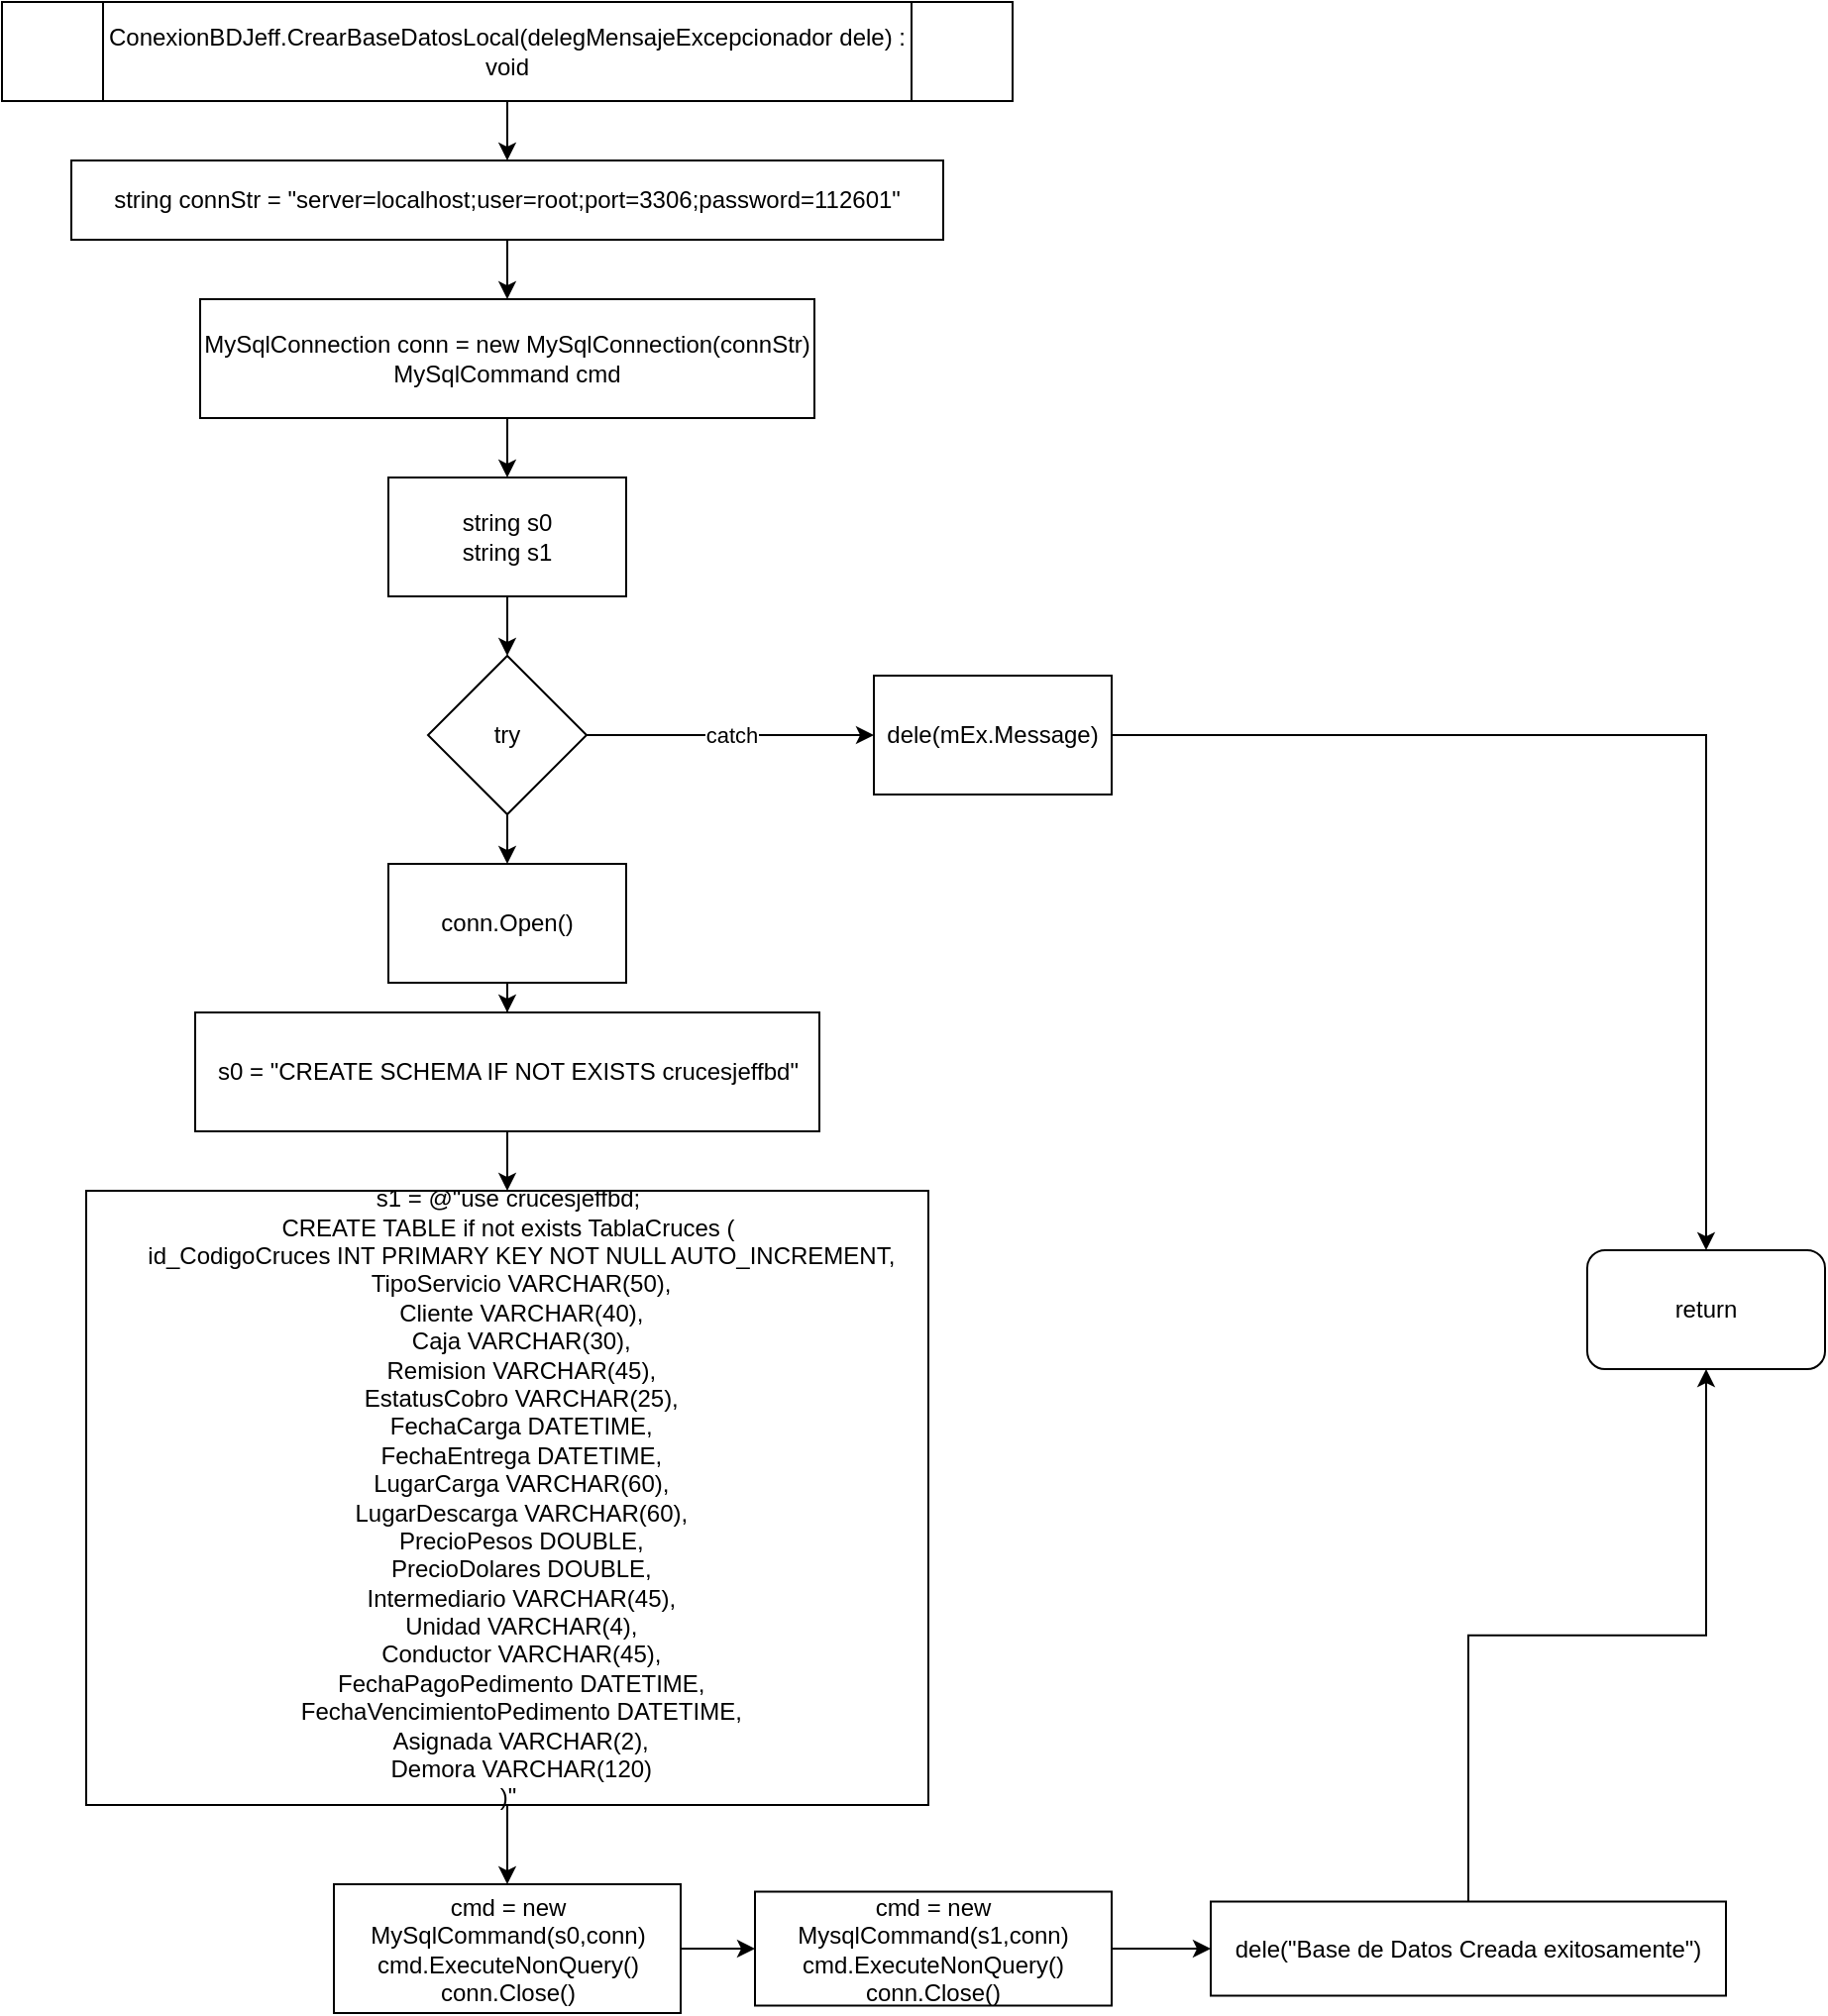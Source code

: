 <mxfile version="14.6.13" type="device" pages="11"><diagram id="C5RBs43oDa-KdzZeNtuy" name="CrearBaseDatosLocal"><mxGraphModel dx="928" dy="638" grid="1" gridSize="10" guides="1" tooltips="1" connect="1" arrows="1" fold="1" page="1" pageScale="1" pageWidth="827" pageHeight="1169" math="0" shadow="0"><root><mxCell id="WIyWlLk6GJQsqaUBKTNV-0"/><mxCell id="WIyWlLk6GJQsqaUBKTNV-1" parent="WIyWlLk6GJQsqaUBKTNV-0"/><mxCell id="jtNi9a5leAdmHLmQVRu3-2" style="edgeStyle=orthogonalEdgeStyle;rounded=0;orthogonalLoop=1;jettySize=auto;html=1;entryX=0.5;entryY=0;entryDx=0;entryDy=0;" parent="WIyWlLk6GJQsqaUBKTNV-1" source="jtNi9a5leAdmHLmQVRu3-0" target="jtNi9a5leAdmHLmQVRu3-1" edge="1"><mxGeometry relative="1" as="geometry"/></mxCell><mxCell id="jtNi9a5leAdmHLmQVRu3-0" value="ConexionBDJeff.CrearBaseDatosLocal(delegMensajeExcepcionador dele) : void" style="shape=process;whiteSpace=wrap;html=1;backgroundOutline=1;" parent="WIyWlLk6GJQsqaUBKTNV-1" vertex="1"><mxGeometry x="130" y="110" width="510" height="50" as="geometry"/></mxCell><mxCell id="jtNi9a5leAdmHLmQVRu3-4" value="" style="edgeStyle=orthogonalEdgeStyle;rounded=0;orthogonalLoop=1;jettySize=auto;html=1;" parent="WIyWlLk6GJQsqaUBKTNV-1" source="jtNi9a5leAdmHLmQVRu3-1" target="jtNi9a5leAdmHLmQVRu3-3" edge="1"><mxGeometry relative="1" as="geometry"/></mxCell><mxCell id="jtNi9a5leAdmHLmQVRu3-1" value="string connStr = &quot;server=localhost;user=root;port=3306;password=112601&quot;" style="rounded=0;whiteSpace=wrap;html=1;" parent="WIyWlLk6GJQsqaUBKTNV-1" vertex="1"><mxGeometry x="165" y="190" width="440" height="40" as="geometry"/></mxCell><mxCell id="jtNi9a5leAdmHLmQVRu3-6" value="" style="edgeStyle=orthogonalEdgeStyle;rounded=0;orthogonalLoop=1;jettySize=auto;html=1;" parent="WIyWlLk6GJQsqaUBKTNV-1" source="jtNi9a5leAdmHLmQVRu3-3" target="jtNi9a5leAdmHLmQVRu3-5" edge="1"><mxGeometry relative="1" as="geometry"/></mxCell><mxCell id="jtNi9a5leAdmHLmQVRu3-3" value="MySqlConnection conn = new MySqlConnection(connStr)&lt;br&gt;MySqlCommand cmd" style="rounded=0;whiteSpace=wrap;html=1;" parent="WIyWlLk6GJQsqaUBKTNV-1" vertex="1"><mxGeometry x="230" y="260" width="310" height="60" as="geometry"/></mxCell><mxCell id="jtNi9a5leAdmHLmQVRu3-10" value="" style="edgeStyle=orthogonalEdgeStyle;rounded=0;orthogonalLoop=1;jettySize=auto;html=1;" parent="WIyWlLk6GJQsqaUBKTNV-1" source="jtNi9a5leAdmHLmQVRu3-5" target="jtNi9a5leAdmHLmQVRu3-9" edge="1"><mxGeometry relative="1" as="geometry"/></mxCell><mxCell id="jtNi9a5leAdmHLmQVRu3-5" value="string s0&lt;br&gt;string s1" style="whiteSpace=wrap;html=1;rounded=0;" parent="WIyWlLk6GJQsqaUBKTNV-1" vertex="1"><mxGeometry x="325" y="350" width="120" height="60" as="geometry"/></mxCell><mxCell id="jtNi9a5leAdmHLmQVRu3-12" value="catch" style="edgeStyle=orthogonalEdgeStyle;rounded=0;orthogonalLoop=1;jettySize=auto;html=1;" parent="WIyWlLk6GJQsqaUBKTNV-1" source="jtNi9a5leAdmHLmQVRu3-9" target="jtNi9a5leAdmHLmQVRu3-11" edge="1"><mxGeometry relative="1" as="geometry"/></mxCell><mxCell id="jtNi9a5leAdmHLmQVRu3-14" value="" style="edgeStyle=orthogonalEdgeStyle;rounded=0;orthogonalLoop=1;jettySize=auto;html=1;" parent="WIyWlLk6GJQsqaUBKTNV-1" source="jtNi9a5leAdmHLmQVRu3-9" target="jtNi9a5leAdmHLmQVRu3-13" edge="1"><mxGeometry relative="1" as="geometry"/></mxCell><mxCell id="jtNi9a5leAdmHLmQVRu3-9" value="try&lt;br&gt;" style="rhombus;whiteSpace=wrap;html=1;rounded=0;" parent="WIyWlLk6GJQsqaUBKTNV-1" vertex="1"><mxGeometry x="345" y="440" width="80" height="80" as="geometry"/></mxCell><mxCell id="jtNi9a5leAdmHLmQVRu3-32" style="edgeStyle=orthogonalEdgeStyle;rounded=0;orthogonalLoop=1;jettySize=auto;html=1;entryX=0.5;entryY=0;entryDx=0;entryDy=0;" parent="WIyWlLk6GJQsqaUBKTNV-1" source="jtNi9a5leAdmHLmQVRu3-11" target="jtNi9a5leAdmHLmQVRu3-30" edge="1"><mxGeometry relative="1" as="geometry"/></mxCell><mxCell id="jtNi9a5leAdmHLmQVRu3-11" value="dele(mEx.Message)" style="whiteSpace=wrap;html=1;rounded=0;" parent="WIyWlLk6GJQsqaUBKTNV-1" vertex="1"><mxGeometry x="570" y="450" width="120" height="60" as="geometry"/></mxCell><mxCell id="jtNi9a5leAdmHLmQVRu3-18" value="" style="edgeStyle=orthogonalEdgeStyle;rounded=0;orthogonalLoop=1;jettySize=auto;html=1;" parent="WIyWlLk6GJQsqaUBKTNV-1" source="jtNi9a5leAdmHLmQVRu3-13" target="jtNi9a5leAdmHLmQVRu3-17" edge="1"><mxGeometry relative="1" as="geometry"/></mxCell><mxCell id="jtNi9a5leAdmHLmQVRu3-13" value="conn.Open()" style="whiteSpace=wrap;html=1;rounded=0;" parent="WIyWlLk6GJQsqaUBKTNV-1" vertex="1"><mxGeometry x="325" y="545" width="120" height="60" as="geometry"/></mxCell><mxCell id="jtNi9a5leAdmHLmQVRu3-21" value="" style="edgeStyle=orthogonalEdgeStyle;rounded=0;orthogonalLoop=1;jettySize=auto;html=1;" parent="WIyWlLk6GJQsqaUBKTNV-1" source="jtNi9a5leAdmHLmQVRu3-17" target="jtNi9a5leAdmHLmQVRu3-20" edge="1"><mxGeometry relative="1" as="geometry"/></mxCell><mxCell id="jtNi9a5leAdmHLmQVRu3-17" value="s0 = &quot;CREATE SCHEMA IF NOT EXISTS crucesjeffbd&quot;" style="rounded=0;whiteSpace=wrap;html=1;" parent="WIyWlLk6GJQsqaUBKTNV-1" vertex="1"><mxGeometry x="227.5" y="620" width="315" height="60" as="geometry"/></mxCell><mxCell id="jtNi9a5leAdmHLmQVRu3-25" value="" style="edgeStyle=orthogonalEdgeStyle;rounded=0;orthogonalLoop=1;jettySize=auto;html=1;" parent="WIyWlLk6GJQsqaUBKTNV-1" source="jtNi9a5leAdmHLmQVRu3-20" target="jtNi9a5leAdmHLmQVRu3-24" edge="1"><mxGeometry relative="1" as="geometry"/></mxCell><mxCell id="jtNi9a5leAdmHLmQVRu3-20" value="s1 = @&quot;use crucesjeffbd;&lt;br&gt;&lt;div&gt;CREATE TABLE if not exists TablaCruces (&lt;/div&gt;&lt;div&gt;&amp;nbsp; &amp;nbsp; id_CodigoCruces INT PRIMARY KEY NOT NULL AUTO_INCREMENT,&lt;/div&gt;&lt;div&gt;&amp;nbsp; &amp;nbsp; TipoServicio VARCHAR(50),&lt;/div&gt;&lt;div&gt;&amp;nbsp; &amp;nbsp; Cliente VARCHAR(40),&lt;/div&gt;&lt;div&gt;&amp;nbsp; &amp;nbsp; Caja VARCHAR(30),&lt;/div&gt;&lt;div&gt;&amp;nbsp; &amp;nbsp; Remision VARCHAR(45),&lt;/div&gt;&lt;div&gt;&amp;nbsp; &amp;nbsp; EstatusCobro VARCHAR(25),&lt;/div&gt;&lt;div&gt;&amp;nbsp; &amp;nbsp; FechaCarga DATETIME,&lt;/div&gt;&lt;div&gt;&amp;nbsp; &amp;nbsp; FechaEntrega DATETIME,&lt;/div&gt;&lt;div&gt;&amp;nbsp; &amp;nbsp; LugarCarga VARCHAR(60),&lt;/div&gt;&lt;div&gt;&amp;nbsp; &amp;nbsp; LugarDescarga VARCHAR(60),&lt;/div&gt;&lt;div&gt;&amp;nbsp; &amp;nbsp; PrecioPesos DOUBLE,&lt;/div&gt;&lt;div&gt;&amp;nbsp; &amp;nbsp; PrecioDolares DOUBLE,&lt;/div&gt;&lt;div&gt;&amp;nbsp; &amp;nbsp; Intermediario VARCHAR(45),&lt;/div&gt;&lt;div&gt;&amp;nbsp; &amp;nbsp; Unidad VARCHAR(4),&lt;/div&gt;&lt;div&gt;&amp;nbsp; &amp;nbsp; Conductor VARCHAR(45),&lt;/div&gt;&lt;div&gt;&amp;nbsp; &amp;nbsp; FechaPagoPedimento DATETIME,&lt;/div&gt;&lt;div&gt;&amp;nbsp; &amp;nbsp; FechaVencimientoPedimento DATETIME,&lt;/div&gt;&lt;div&gt;&amp;nbsp; &amp;nbsp; Asignada VARCHAR(2),&lt;/div&gt;&lt;div&gt;&amp;nbsp; &amp;nbsp; Demora VARCHAR(120)&lt;/div&gt;&lt;span&gt;)&lt;/span&gt;&quot;" style="whiteSpace=wrap;html=1;rounded=0;" parent="WIyWlLk6GJQsqaUBKTNV-1" vertex="1"><mxGeometry x="172.5" y="710" width="425" height="310" as="geometry"/></mxCell><mxCell id="jtNi9a5leAdmHLmQVRu3-27" value="" style="edgeStyle=orthogonalEdgeStyle;rounded=0;orthogonalLoop=1;jettySize=auto;html=1;" parent="WIyWlLk6GJQsqaUBKTNV-1" source="jtNi9a5leAdmHLmQVRu3-24" target="jtNi9a5leAdmHLmQVRu3-26" edge="1"><mxGeometry relative="1" as="geometry"/></mxCell><mxCell id="jtNi9a5leAdmHLmQVRu3-24" value="cmd = new MySqlCommand(s0,conn)&lt;br&gt;cmd.ExecuteNonQuery()&lt;br&gt;conn.Close()" style="rounded=0;whiteSpace=wrap;html=1;" parent="WIyWlLk6GJQsqaUBKTNV-1" vertex="1"><mxGeometry x="297.5" y="1060" width="175" height="65" as="geometry"/></mxCell><mxCell id="jtNi9a5leAdmHLmQVRu3-29" value="" style="edgeStyle=orthogonalEdgeStyle;rounded=0;orthogonalLoop=1;jettySize=auto;html=1;" parent="WIyWlLk6GJQsqaUBKTNV-1" source="jtNi9a5leAdmHLmQVRu3-26" target="jtNi9a5leAdmHLmQVRu3-28" edge="1"><mxGeometry relative="1" as="geometry"/></mxCell><mxCell id="jtNi9a5leAdmHLmQVRu3-26" value="cmd = new MysqlCommand(s1,conn)&lt;br&gt;cmd.ExecuteNonQuery()&lt;br&gt;conn.Close()" style="whiteSpace=wrap;html=1;rounded=0;" parent="WIyWlLk6GJQsqaUBKTNV-1" vertex="1"><mxGeometry x="510" y="1063.75" width="180" height="57.5" as="geometry"/></mxCell><mxCell id="jtNi9a5leAdmHLmQVRu3-31" style="edgeStyle=orthogonalEdgeStyle;rounded=0;orthogonalLoop=1;jettySize=auto;html=1;entryX=0.5;entryY=1;entryDx=0;entryDy=0;" parent="WIyWlLk6GJQsqaUBKTNV-1" source="jtNi9a5leAdmHLmQVRu3-28" target="jtNi9a5leAdmHLmQVRu3-30" edge="1"><mxGeometry relative="1" as="geometry"/></mxCell><mxCell id="jtNi9a5leAdmHLmQVRu3-28" value="dele(&quot;Base de Datos Creada exitosamente&quot;)" style="rounded=0;whiteSpace=wrap;html=1;" parent="WIyWlLk6GJQsqaUBKTNV-1" vertex="1"><mxGeometry x="740" y="1068.75" width="260" height="47.5" as="geometry"/></mxCell><mxCell id="jtNi9a5leAdmHLmQVRu3-30" value="return" style="rounded=1;whiteSpace=wrap;html=1;" parent="WIyWlLk6GJQsqaUBKTNV-1" vertex="1"><mxGeometry x="930" y="740" width="120" height="60" as="geometry"/></mxCell></root></mxGraphModel></diagram><diagram id="4Wscgr50FENJrwOFR0_3" name="AñadirDemora"><mxGraphModel dx="942" dy="652" grid="1" gridSize="10" guides="1" tooltips="1" connect="1" arrows="1" fold="1" page="1" pageScale="1" pageWidth="827" pageHeight="1169" math="0" shadow="0"><root><mxCell id="a-0-wVNGo86hFUXWcVmc-0"/><mxCell id="a-0-wVNGo86hFUXWcVmc-1" parent="a-0-wVNGo86hFUXWcVmc-0"/><mxCell id="Q8b6incwiFe0GfUHRENG-2" value="" style="edgeStyle=orthogonalEdgeStyle;rounded=0;orthogonalLoop=1;jettySize=auto;html=1;" parent="a-0-wVNGo86hFUXWcVmc-1" source="Q8b6incwiFe0GfUHRENG-0" target="Q8b6incwiFe0GfUHRENG-1" edge="1"><mxGeometry relative="1" as="geometry"/></mxCell><mxCell id="Q8b6incwiFe0GfUHRENG-0" value="ConexionBDJeff.AnadirDemora(delegMensajeExcepcionador dele) : void" style="shape=process;whiteSpace=wrap;html=1;backgroundOutline=1;" parent="a-0-wVNGo86hFUXWcVmc-1" vertex="1"><mxGeometry x="159" y="20" width="510" height="50" as="geometry"/></mxCell><mxCell id="Q8b6incwiFe0GfUHRENG-4" value="" style="edgeStyle=orthogonalEdgeStyle;rounded=0;orthogonalLoop=1;jettySize=auto;html=1;" parent="a-0-wVNGo86hFUXWcVmc-1" source="Q8b6incwiFe0GfUHRENG-1" target="Q8b6incwiFe0GfUHRENG-3" edge="1"><mxGeometry relative="1" as="geometry"/></mxCell><mxCell id="Q8b6incwiFe0GfUHRENG-1" value="string connStr = &quot;server=localhost;user=root;port=3306;password=112601&quot;" style="whiteSpace=wrap;html=1;" parent="a-0-wVNGo86hFUXWcVmc-1" vertex="1"><mxGeometry x="206" y="110" width="416" height="55" as="geometry"/></mxCell><mxCell id="Q8b6incwiFe0GfUHRENG-6" value="" style="edgeStyle=orthogonalEdgeStyle;rounded=0;orthogonalLoop=1;jettySize=auto;html=1;" parent="a-0-wVNGo86hFUXWcVmc-1" source="Q8b6incwiFe0GfUHRENG-3" target="Q8b6incwiFe0GfUHRENG-5" edge="1"><mxGeometry relative="1" as="geometry"/></mxCell><mxCell id="Q8b6incwiFe0GfUHRENG-3" value="MySqlConnection conn = new MySqlConnection(connstr)&lt;br&gt;MySqlCommand cmd" style="whiteSpace=wrap;html=1;" parent="a-0-wVNGo86hFUXWcVmc-1" vertex="1"><mxGeometry x="256" y="220" width="316" height="47.5" as="geometry"/></mxCell><mxCell id="Q8b6incwiFe0GfUHRENG-10" value="" style="edgeStyle=orthogonalEdgeStyle;rounded=0;orthogonalLoop=1;jettySize=auto;html=1;" parent="a-0-wVNGo86hFUXWcVmc-1" source="Q8b6incwiFe0GfUHRENG-5" target="Q8b6incwiFe0GfUHRENG-7" edge="1"><mxGeometry relative="1" as="geometry"/></mxCell><mxCell id="Q8b6incwiFe0GfUHRENG-5" value="string s0&lt;br&gt;string s1" style="whiteSpace=wrap;html=1;" parent="a-0-wVNGo86hFUXWcVmc-1" vertex="1"><mxGeometry x="354" y="300" width="120" height="60" as="geometry"/></mxCell><mxCell id="Q8b6incwiFe0GfUHRENG-9" value="catch" style="edgeStyle=orthogonalEdgeStyle;rounded=0;orthogonalLoop=1;jettySize=auto;html=1;" parent="a-0-wVNGo86hFUXWcVmc-1" source="Q8b6incwiFe0GfUHRENG-7" target="Q8b6incwiFe0GfUHRENG-8" edge="1"><mxGeometry relative="1" as="geometry"/></mxCell><mxCell id="Q8b6incwiFe0GfUHRENG-12" value="" style="edgeStyle=orthogonalEdgeStyle;rounded=0;orthogonalLoop=1;jettySize=auto;html=1;" parent="a-0-wVNGo86hFUXWcVmc-1" source="Q8b6incwiFe0GfUHRENG-7" target="Q8b6incwiFe0GfUHRENG-11" edge="1"><mxGeometry relative="1" as="geometry"/></mxCell><mxCell id="Q8b6incwiFe0GfUHRENG-7" value="try" style="rhombus;whiteSpace=wrap;html=1;" parent="a-0-wVNGo86hFUXWcVmc-1" vertex="1"><mxGeometry x="374" y="390" width="80" height="80" as="geometry"/></mxCell><mxCell id="Q8b6incwiFe0GfUHRENG-20" style="edgeStyle=orthogonalEdgeStyle;rounded=0;orthogonalLoop=1;jettySize=auto;html=1;" parent="a-0-wVNGo86hFUXWcVmc-1" source="Q8b6incwiFe0GfUHRENG-8" target="Q8b6incwiFe0GfUHRENG-19" edge="1"><mxGeometry relative="1" as="geometry"/></mxCell><mxCell id="Q8b6incwiFe0GfUHRENG-8" value="dele(mex.Message)" style="whiteSpace=wrap;html=1;" parent="a-0-wVNGo86hFUXWcVmc-1" vertex="1"><mxGeometry x="514" y="400" width="120" height="60" as="geometry"/></mxCell><mxCell id="Q8b6incwiFe0GfUHRENG-14" value="" style="edgeStyle=orthogonalEdgeStyle;rounded=0;orthogonalLoop=1;jettySize=auto;html=1;" parent="a-0-wVNGo86hFUXWcVmc-1" source="Q8b6incwiFe0GfUHRENG-11" target="Q8b6incwiFe0GfUHRENG-13" edge="1"><mxGeometry relative="1" as="geometry"/></mxCell><mxCell id="Q8b6incwiFe0GfUHRENG-11" value="conn.Open()" style="whiteSpace=wrap;html=1;" parent="a-0-wVNGo86hFUXWcVmc-1" vertex="1"><mxGeometry x="354" y="560" width="120" height="60" as="geometry"/></mxCell><mxCell id="Q8b6incwiFe0GfUHRENG-16" value="" style="edgeStyle=orthogonalEdgeStyle;rounded=0;orthogonalLoop=1;jettySize=auto;html=1;" parent="a-0-wVNGo86hFUXWcVmc-1" source="Q8b6incwiFe0GfUHRENG-13" target="Q8b6incwiFe0GfUHRENG-15" edge="1"><mxGeometry relative="1" as="geometry"/></mxCell><mxCell id="Q8b6incwiFe0GfUHRENG-13" value="s0 = @&quot;&lt;span&gt;use crucesjeffbd;&lt;/span&gt;&lt;div&gt;alter table tablacruces&lt;/div&gt;&lt;div&gt;add column Demora varchar(120);&lt;/div&gt;&lt;div&gt;update crucesjeffbd.tablacruces&lt;/div&gt;&lt;div&gt;set Demora = ''&lt;/div&gt;&lt;span&gt;where id_CodigoCruces &amp;gt; 0;&lt;/span&gt;&quot;" style="whiteSpace=wrap;html=1;" parent="a-0-wVNGo86hFUXWcVmc-1" vertex="1"><mxGeometry x="316" y="660" width="196" height="100" as="geometry"/></mxCell><mxCell id="Q8b6incwiFe0GfUHRENG-18" style="edgeStyle=orthogonalEdgeStyle;rounded=0;orthogonalLoop=1;jettySize=auto;html=1;entryX=0.5;entryY=1;entryDx=0;entryDy=0;" parent="a-0-wVNGo86hFUXWcVmc-1" source="Q8b6incwiFe0GfUHRENG-15" target="Q8b6incwiFe0GfUHRENG-17" edge="1"><mxGeometry relative="1" as="geometry"/></mxCell><mxCell id="Q8b6incwiFe0GfUHRENG-15" value="cmd = new MySqlCommand(s0, conn)&lt;br&gt;cmd.ExecuteNonQuery()&lt;br&gt;conn.Close()&lt;br&gt;" style="whiteSpace=wrap;html=1;" parent="a-0-wVNGo86hFUXWcVmc-1" vertex="1"><mxGeometry x="550" y="670" width="210" height="80" as="geometry"/></mxCell><mxCell id="Q8b6incwiFe0GfUHRENG-21" style="edgeStyle=orthogonalEdgeStyle;rounded=0;orthogonalLoop=1;jettySize=auto;html=1;" parent="a-0-wVNGo86hFUXWcVmc-1" source="Q8b6incwiFe0GfUHRENG-17" target="Q8b6incwiFe0GfUHRENG-19" edge="1"><mxGeometry relative="1" as="geometry"/></mxCell><mxCell id="Q8b6incwiFe0GfUHRENG-17" value="&lt;span&gt;dele(&quot;Añadida columna de demora exitosamente&quot;)&lt;/span&gt;" style="rounded=0;whiteSpace=wrap;html=1;" parent="a-0-wVNGo86hFUXWcVmc-1" vertex="1"><mxGeometry x="740" y="525" width="120" height="60" as="geometry"/></mxCell><mxCell id="Q8b6incwiFe0GfUHRENG-19" value="return" style="ellipse;whiteSpace=wrap;html=1;" parent="a-0-wVNGo86hFUXWcVmc-1" vertex="1"><mxGeometry x="760" y="390" width="120" height="80" as="geometry"/></mxCell></root></mxGraphModel></diagram><diagram id="rNVmy5_IEOVZ61dCbKL4" name="Establecer conexion"><mxGraphModel dx="928" dy="638" grid="1" gridSize="10" guides="1" tooltips="1" connect="1" arrows="1" fold="1" page="1" pageScale="1" pageWidth="827" pageHeight="1169" math="0" shadow="0"><root><mxCell id="UaTfNQ0Ub-9lFhaZoHGM-0"/><mxCell id="UaTfNQ0Ub-9lFhaZoHGM-1" parent="UaTfNQ0Ub-9lFhaZoHGM-0"/><mxCell id="tzNXFB5iqjqGQkm5N43P-1" value="" style="edgeStyle=orthogonalEdgeStyle;rounded=0;orthogonalLoop=1;jettySize=auto;html=1;" parent="UaTfNQ0Ub-9lFhaZoHGM-1" source="UaTfNQ0Ub-9lFhaZoHGM-2" target="tzNXFB5iqjqGQkm5N43P-0" edge="1"><mxGeometry relative="1" as="geometry"/></mxCell><mxCell id="UaTfNQ0Ub-9lFhaZoHGM-2" value="ConexionBDJeff.EstablecerConexionServidorRemoto(string strUser, string strPort, string strPassword, string strSource,delegMensajeExcepcionador dele,string strBDA) : void" style="shape=process;whiteSpace=wrap;html=1;backgroundOutline=1;" parent="UaTfNQ0Ub-9lFhaZoHGM-1" vertex="1"><mxGeometry x="21" y="20" width="650" height="70" as="geometry"/></mxCell><mxCell id="tzNXFB5iqjqGQkm5N43P-3" value="" style="edgeStyle=orthogonalEdgeStyle;rounded=0;orthogonalLoop=1;jettySize=auto;html=1;" parent="UaTfNQ0Ub-9lFhaZoHGM-1" source="tzNXFB5iqjqGQkm5N43P-0" target="tzNXFB5iqjqGQkm5N43P-2" edge="1"><mxGeometry relative="1" as="geometry"/></mxCell><mxCell id="tzNXFB5iqjqGQkm5N43P-0" value="string connstr = &quot;database=&quot;+strBDA+&quot;;user=&quot;+strUser+&quot;;port=&quot;+strPort+&quot;;password=&quot;+strPassword+&quot;;datasource&quot;+strSource" style="whiteSpace=wrap;html=1;" parent="UaTfNQ0Ub-9lFhaZoHGM-1" vertex="1"><mxGeometry x="42" y="120" width="608" height="60" as="geometry"/></mxCell><mxCell id="tzNXFB5iqjqGQkm5N43P-9" value="" style="edgeStyle=orthogonalEdgeStyle;rounded=0;orthogonalLoop=1;jettySize=auto;html=1;" parent="UaTfNQ0Ub-9lFhaZoHGM-1" source="tzNXFB5iqjqGQkm5N43P-2" target="tzNXFB5iqjqGQkm5N43P-6" edge="1"><mxGeometry relative="1" as="geometry"/></mxCell><mxCell id="tzNXFB5iqjqGQkm5N43P-2" value="ConexionRemota = new MySqlConnection(connstr)&lt;br&gt;MySqlDataReader msdrLector = null&lt;br&gt;string strDatos = &quot;&quot;" style="whiteSpace=wrap;html=1;" parent="UaTfNQ0Ub-9lFhaZoHGM-1" vertex="1"><mxGeometry x="197.5" y="210" width="295" height="60" as="geometry"/></mxCell><mxCell id="tzNXFB5iqjqGQkm5N43P-8" value="catch" style="edgeStyle=orthogonalEdgeStyle;rounded=0;orthogonalLoop=1;jettySize=auto;html=1;" parent="UaTfNQ0Ub-9lFhaZoHGM-1" source="tzNXFB5iqjqGQkm5N43P-6" target="tzNXFB5iqjqGQkm5N43P-7" edge="1"><mxGeometry relative="1" as="geometry"/></mxCell><mxCell id="_fIXaTEKtNWWUsz99QPq-1" value="" style="edgeStyle=orthogonalEdgeStyle;rounded=0;orthogonalLoop=1;jettySize=auto;html=1;" parent="UaTfNQ0Ub-9lFhaZoHGM-1" source="tzNXFB5iqjqGQkm5N43P-6" target="_fIXaTEKtNWWUsz99QPq-0" edge="1"><mxGeometry relative="1" as="geometry"/></mxCell><mxCell id="tzNXFB5iqjqGQkm5N43P-6" value="try" style="rhombus;whiteSpace=wrap;html=1;" parent="UaTfNQ0Ub-9lFhaZoHGM-1" vertex="1"><mxGeometry x="306" y="290" width="80" height="80" as="geometry"/></mxCell><mxCell id="_fIXaTEKtNWWUsz99QPq-19" value="finally" style="edgeStyle=orthogonalEdgeStyle;rounded=0;orthogonalLoop=1;jettySize=auto;html=1;entryX=0.5;entryY=0;entryDx=0;entryDy=0;" parent="UaTfNQ0Ub-9lFhaZoHGM-1" source="tzNXFB5iqjqGQkm5N43P-7" target="_fIXaTEKtNWWUsz99QPq-17" edge="1"><mxGeometry relative="1" as="geometry"/></mxCell><mxCell id="tzNXFB5iqjqGQkm5N43P-7" value="dele(mex.Message)" style="whiteSpace=wrap;html=1;" parent="UaTfNQ0Ub-9lFhaZoHGM-1" vertex="1"><mxGeometry x="446" y="300" width="120" height="60" as="geometry"/></mxCell><mxCell id="_fIXaTEKtNWWUsz99QPq-3" value="" style="edgeStyle=orthogonalEdgeStyle;rounded=0;orthogonalLoop=1;jettySize=auto;html=1;" parent="UaTfNQ0Ub-9lFhaZoHGM-1" source="_fIXaTEKtNWWUsz99QPq-0" target="_fIXaTEKtNWWUsz99QPq-2" edge="1"><mxGeometry relative="1" as="geometry"/></mxCell><mxCell id="_fIXaTEKtNWWUsz99QPq-0" value="string strConsulta = &quot;use crucesjeffbd; describe tablacruces&quot;" style="whiteSpace=wrap;html=1;" parent="UaTfNQ0Ub-9lFhaZoHGM-1" vertex="1"><mxGeometry x="174" y="390" width="344" height="40" as="geometry"/></mxCell><mxCell id="_fIXaTEKtNWWUsz99QPq-5" value="" style="edgeStyle=orthogonalEdgeStyle;rounded=0;orthogonalLoop=1;jettySize=auto;html=1;" parent="UaTfNQ0Ub-9lFhaZoHGM-1" source="_fIXaTEKtNWWUsz99QPq-2" target="_fIXaTEKtNWWUsz99QPq-4" edge="1"><mxGeometry relative="1" as="geometry"/></mxCell><mxCell id="_fIXaTEKtNWWUsz99QPq-2" value="MySqlCommand mcmComando = new MySqlCommand(strConsulta)" style="whiteSpace=wrap;html=1;" parent="UaTfNQ0Ub-9lFhaZoHGM-1" vertex="1"><mxGeometry x="152" y="440" width="388" height="20" as="geometry"/></mxCell><mxCell id="_fIXaTEKtNWWUsz99QPq-7" value="" style="edgeStyle=orthogonalEdgeStyle;rounded=0;orthogonalLoop=1;jettySize=auto;html=1;" parent="UaTfNQ0Ub-9lFhaZoHGM-1" source="_fIXaTEKtNWWUsz99QPq-4" target="_fIXaTEKtNWWUsz99QPq-6" edge="1"><mxGeometry relative="1" as="geometry"/></mxCell><mxCell id="_fIXaTEKtNWWUsz99QPq-4" value="mcmComando.Connection = ConexionRemota" style="whiteSpace=wrap;html=1;" parent="UaTfNQ0Ub-9lFhaZoHGM-1" vertex="1"><mxGeometry x="202" y="480" width="288" height="20" as="geometry"/></mxCell><mxCell id="_fIXaTEKtNWWUsz99QPq-13" value="" style="edgeStyle=orthogonalEdgeStyle;rounded=0;orthogonalLoop=1;jettySize=auto;html=1;" parent="UaTfNQ0Ub-9lFhaZoHGM-1" source="_fIXaTEKtNWWUsz99QPq-6" target="_fIXaTEKtNWWUsz99QPq-8" edge="1"><mxGeometry relative="1" as="geometry"/></mxCell><mxCell id="_fIXaTEKtNWWUsz99QPq-6" value="ConexionRemota.Open()&lt;br&gt;msdrLector = mcmComando.ExecuteReader()" style="whiteSpace=wrap;html=1;" parent="UaTfNQ0Ub-9lFhaZoHGM-1" vertex="1"><mxGeometry x="210" y="510" width="270" height="40" as="geometry"/></mxCell><mxCell id="_fIXaTEKtNWWUsz99QPq-10" value="true" style="edgeStyle=orthogonalEdgeStyle;rounded=0;orthogonalLoop=1;jettySize=auto;html=1;" parent="UaTfNQ0Ub-9lFhaZoHGM-1" source="_fIXaTEKtNWWUsz99QPq-8" target="_fIXaTEKtNWWUsz99QPq-9" edge="1"><mxGeometry relative="1" as="geometry"/></mxCell><mxCell id="_fIXaTEKtNWWUsz99QPq-16" value="false" style="edgeStyle=orthogonalEdgeStyle;rounded=0;orthogonalLoop=1;jettySize=auto;html=1;" parent="UaTfNQ0Ub-9lFhaZoHGM-1" source="_fIXaTEKtNWWUsz99QPq-8" target="_fIXaTEKtNWWUsz99QPq-15" edge="1"><mxGeometry relative="1" as="geometry"/></mxCell><mxCell id="_fIXaTEKtNWWUsz99QPq-8" value="while(msdrLector.Read())" style="shape=hexagon;perimeter=hexagonPerimeter2;whiteSpace=wrap;html=1;fixedSize=1;" parent="UaTfNQ0Ub-9lFhaZoHGM-1" vertex="1"><mxGeometry x="262" y="580" width="168" height="40" as="geometry"/></mxCell><mxCell id="_fIXaTEKtNWWUsz99QPq-14" style="edgeStyle=orthogonalEdgeStyle;rounded=0;orthogonalLoop=1;jettySize=auto;html=1;entryX=0;entryY=0.5;entryDx=0;entryDy=0;" parent="UaTfNQ0Ub-9lFhaZoHGM-1" source="_fIXaTEKtNWWUsz99QPq-9" target="_fIXaTEKtNWWUsz99QPq-8" edge="1"><mxGeometry relative="1" as="geometry"><mxPoint x="130" y="590" as="targetPoint"/><Array as="points"><mxPoint x="211" y="675"/><mxPoint x="211" y="600"/></Array></mxGeometry></mxCell><mxCell id="_fIXaTEKtNWWUsz99QPq-9" value="strDatos += msdrLector.GetString(0) + &quot;-&quot;+ msdrLector.GetString(1)+ &quot;\n&quot;" style="whiteSpace=wrap;html=1;" parent="UaTfNQ0Ub-9lFhaZoHGM-1" vertex="1"><mxGeometry x="231" y="660" width="230" height="30" as="geometry"/></mxCell><mxCell id="_fIXaTEKtNWWUsz99QPq-18" value="finally" style="edgeStyle=orthogonalEdgeStyle;rounded=0;orthogonalLoop=1;jettySize=auto;html=1;entryX=0.5;entryY=1;entryDx=0;entryDy=0;" parent="UaTfNQ0Ub-9lFhaZoHGM-1" source="_fIXaTEKtNWWUsz99QPq-15" target="_fIXaTEKtNWWUsz99QPq-17" edge="1"><mxGeometry relative="1" as="geometry"><mxPoint x="690" y="470" as="targetPoint"/></mxGeometry></mxCell><mxCell id="_fIXaTEKtNWWUsz99QPq-15" value="dele(strDatos)" style="whiteSpace=wrap;html=1;" parent="UaTfNQ0Ub-9lFhaZoHGM-1" vertex="1"><mxGeometry x="534" y="570" width="120" height="60" as="geometry"/></mxCell><mxCell id="_fIXaTEKtNWWUsz99QPq-21" style="edgeStyle=orthogonalEdgeStyle;rounded=0;orthogonalLoop=1;jettySize=auto;html=1;" parent="UaTfNQ0Ub-9lFhaZoHGM-1" source="_fIXaTEKtNWWUsz99QPq-17" target="_fIXaTEKtNWWUsz99QPq-20" edge="1"><mxGeometry relative="1" as="geometry"/></mxCell><mxCell id="_fIXaTEKtNWWUsz99QPq-17" value="ConexionRemota.Close()" style="rounded=0;whiteSpace=wrap;html=1;" parent="UaTfNQ0Ub-9lFhaZoHGM-1" vertex="1"><mxGeometry x="630" y="410" width="140" height="20" as="geometry"/></mxCell><mxCell id="_fIXaTEKtNWWUsz99QPq-20" value="return" style="rounded=1;whiteSpace=wrap;html=1;" parent="UaTfNQ0Ub-9lFhaZoHGM-1" vertex="1"><mxGeometry x="827" y="410" width="60" height="20" as="geometry"/></mxCell></root></mxGraphModel></diagram><diagram id="ncA5wFStIp5YUUZcK_aW" name="ObtenerListaCruces"><mxGraphModel dx="928" dy="638" grid="1" gridSize="10" guides="1" tooltips="1" connect="1" arrows="1" fold="1" page="1" pageScale="1" pageWidth="827" pageHeight="1169" math="0" shadow="0"><root><mxCell id="BfwcANMnfYwlmw-7EXgv-0"/><mxCell id="BfwcANMnfYwlmw-7EXgv-1" parent="BfwcANMnfYwlmw-7EXgv-0"/><mxCell id="1g1A6iHGWxcbyPsUXwck-1" value="" style="edgeStyle=orthogonalEdgeStyle;rounded=0;orthogonalLoop=1;jettySize=auto;html=1;" parent="BfwcANMnfYwlmw-7EXgv-1" source="BfwcANMnfYwlmw-7EXgv-2" target="1g1A6iHGWxcbyPsUXwck-0" edge="1"><mxGeometry relative="1" as="geometry"/></mxCell><mxCell id="BfwcANMnfYwlmw-7EXgv-2" value="ConexionBDJeff.ObtenerListaCruces(delegMensajeExcepcionador dele) : List&amp;lt;Cruce&amp;gt;" style="shape=process;whiteSpace=wrap;html=1;backgroundOutline=1;" parent="BfwcANMnfYwlmw-7EXgv-1" vertex="1"><mxGeometry x="184" y="10" width="460" height="40" as="geometry"/></mxCell><mxCell id="1g1A6iHGWxcbyPsUXwck-3" style="edgeStyle=orthogonalEdgeStyle;rounded=0;orthogonalLoop=1;jettySize=auto;html=1;" parent="BfwcANMnfYwlmw-7EXgv-1" source="1g1A6iHGWxcbyPsUXwck-0" target="1g1A6iHGWxcbyPsUXwck-2" edge="1"><mxGeometry relative="1" as="geometry"/></mxCell><mxCell id="1g1A6iHGWxcbyPsUXwck-0" value="List&amp;lt;Cruce&amp;gt; listaCruces = new List&amp;lt;Cruce&amp;gt;" style="rounded=0;whiteSpace=wrap;html=1;" parent="BfwcANMnfYwlmw-7EXgv-1" vertex="1"><mxGeometry x="288" y="70" width="252" height="20" as="geometry"/></mxCell><mxCell id="5yl3cnPuzGsNmPNQnYIm-0" style="edgeStyle=orthogonalEdgeStyle;rounded=0;orthogonalLoop=1;jettySize=auto;html=1;" edge="1" parent="BfwcANMnfYwlmw-7EXgv-1" source="1g1A6iHGWxcbyPsUXwck-2" target="1g1A6iHGWxcbyPsUXwck-6"><mxGeometry relative="1" as="geometry"/></mxCell><mxCell id="1g1A6iHGWxcbyPsUXwck-2" value="MySqlDataReader = null" style="rounded=0;whiteSpace=wrap;html=1;" parent="BfwcANMnfYwlmw-7EXgv-1" vertex="1"><mxGeometry x="338" y="110" width="152" height="20" as="geometry"/></mxCell><mxCell id="1g1A6iHGWxcbyPsUXwck-9" style="edgeStyle=orthogonalEdgeStyle;rounded=0;orthogonalLoop=1;jettySize=auto;html=1;" parent="BfwcANMnfYwlmw-7EXgv-1" source="1g1A6iHGWxcbyPsUXwck-6" target="1g1A6iHGWxcbyPsUXwck-8" edge="1"><mxGeometry relative="1" as="geometry"/></mxCell><mxCell id="cjwChamUduMJn-oSEEV5-9" value="catch" style="edgeStyle=orthogonalEdgeStyle;rounded=0;orthogonalLoop=1;jettySize=auto;html=1;" parent="BfwcANMnfYwlmw-7EXgv-1" source="1g1A6iHGWxcbyPsUXwck-6" target="cjwChamUduMJn-oSEEV5-8" edge="1"><mxGeometry relative="1" as="geometry"/></mxCell><mxCell id="1g1A6iHGWxcbyPsUXwck-6" value="try" style="rhombus;whiteSpace=wrap;html=1;" parent="BfwcANMnfYwlmw-7EXgv-1" vertex="1"><mxGeometry x="388" y="190" width="52" height="40" as="geometry"/></mxCell><mxCell id="pgFPhi8VdZoaYymuHPLF-6" style="edgeStyle=orthogonalEdgeStyle;rounded=0;orthogonalLoop=1;jettySize=auto;html=1;entryX=0.5;entryY=0;entryDx=0;entryDy=0;" parent="BfwcANMnfYwlmw-7EXgv-1" source="1g1A6iHGWxcbyPsUXwck-8" target="1g1A6iHGWxcbyPsUXwck-10" edge="1"><mxGeometry relative="1" as="geometry"/></mxCell><mxCell id="1g1A6iHGWxcbyPsUXwck-8" value="string strConsulta = &quot;SELECT * FROM crucesjeffbd.tablacruces;&quot;" style="rounded=0;whiteSpace=wrap;html=1;" parent="BfwcANMnfYwlmw-7EXgv-1" vertex="1"><mxGeometry x="228" y="250" width="372" height="20" as="geometry"/></mxCell><mxCell id="pgFPhi8VdZoaYymuHPLF-5" style="edgeStyle=orthogonalEdgeStyle;rounded=0;orthogonalLoop=1;jettySize=auto;html=1;" parent="BfwcANMnfYwlmw-7EXgv-1" source="1g1A6iHGWxcbyPsUXwck-10" target="1g1A6iHGWxcbyPsUXwck-11" edge="1"><mxGeometry relative="1" as="geometry"/></mxCell><mxCell id="1g1A6iHGWxcbyPsUXwck-10" value="MySqlCommand mcmComando = new MySqlCommand(strConsulta)" style="rounded=0;whiteSpace=wrap;html=1;" parent="BfwcANMnfYwlmw-7EXgv-1" vertex="1"><mxGeometry x="228" y="300" width="372" height="40" as="geometry"/></mxCell><mxCell id="pgFPhi8VdZoaYymuHPLF-4" style="edgeStyle=orthogonalEdgeStyle;rounded=0;orthogonalLoop=1;jettySize=auto;html=1;" parent="BfwcANMnfYwlmw-7EXgv-1" source="1g1A6iHGWxcbyPsUXwck-11" target="1g1A6iHGWxcbyPsUXwck-12" edge="1"><mxGeometry relative="1" as="geometry"/></mxCell><mxCell id="1g1A6iHGWxcbyPsUXwck-11" value="mcmComando.Connection = ConexionRemota&lt;br&gt;ConexionRemota.Open()&lt;br&gt;msdrLector = mcmComando.ExecuteReader()" style="rounded=0;whiteSpace=wrap;html=1;" parent="BfwcANMnfYwlmw-7EXgv-1" vertex="1"><mxGeometry x="268" y="360" width="292" height="60" as="geometry"/></mxCell><mxCell id="1g1A6iHGWxcbyPsUXwck-14" value="true" style="edgeStyle=orthogonalEdgeStyle;rounded=0;orthogonalLoop=1;jettySize=auto;html=1;" parent="BfwcANMnfYwlmw-7EXgv-1" source="1g1A6iHGWxcbyPsUXwck-12" target="1g1A6iHGWxcbyPsUXwck-13" edge="1"><mxGeometry relative="1" as="geometry"/></mxCell><mxCell id="cjwChamUduMJn-oSEEV5-3" value="false" style="edgeStyle=orthogonalEdgeStyle;rounded=0;orthogonalLoop=1;jettySize=auto;html=1;" parent="BfwcANMnfYwlmw-7EXgv-1" source="1g1A6iHGWxcbyPsUXwck-12" target="cjwChamUduMJn-oSEEV5-2" edge="1"><mxGeometry relative="1" as="geometry"/></mxCell><mxCell id="1g1A6iHGWxcbyPsUXwck-12" value="while(msdrLector.Read())" style="shape=hexagon;perimeter=hexagonPerimeter2;whiteSpace=wrap;html=1;fixedSize=1;" parent="BfwcANMnfYwlmw-7EXgv-1" vertex="1"><mxGeometry x="338" y="450" width="152" height="40" as="geometry"/></mxCell><mxCell id="pgFPhi8VdZoaYymuHPLF-2" style="edgeStyle=orthogonalEdgeStyle;rounded=0;orthogonalLoop=1;jettySize=auto;html=1;" parent="BfwcANMnfYwlmw-7EXgv-1" source="1g1A6iHGWxcbyPsUXwck-13" target="pgFPhi8VdZoaYymuHPLF-0" edge="1"><mxGeometry relative="1" as="geometry"/></mxCell><mxCell id="1g1A6iHGWxcbyPsUXwck-13" value="Cruce cruceNuevo = new Cruce()" style="rounded=0;whiteSpace=wrap;html=1;" parent="BfwcANMnfYwlmw-7EXgv-1" vertex="1"><mxGeometry x="308" y="540" width="212" height="30" as="geometry"/></mxCell><mxCell id="pgFPhi8VdZoaYymuHPLF-3" style="edgeStyle=orthogonalEdgeStyle;rounded=0;orthogonalLoop=1;jettySize=auto;html=1;" parent="BfwcANMnfYwlmw-7EXgv-1" source="pgFPhi8VdZoaYymuHPLF-0" target="pgFPhi8VdZoaYymuHPLF-1" edge="1"><mxGeometry relative="1" as="geometry"/></mxCell><mxCell id="pgFPhi8VdZoaYymuHPLF-0" value="cruceNuevo.CodigoCruce = msdrLector.GetInt32(0)&lt;br&gt;cruceNuevo.TipoServicio = msdrLector.GetString(1)&lt;br&gt;cruceNuevo.Cliente = msdrLector.GetString(2)&lt;br&gt;cruceNuevo.Caja = msdrLector.GetString(3)&lt;br&gt;cruceNuevo.Remision = msdrLector.GetString(4)&lt;br&gt;cruceNuevo.EstatusCobro = msdrLector.GetString(5)&lt;br&gt;cruceNuevo.FechaCarga = msdrLector.GetDateTime(6)&lt;br&gt;cruceNuevo.FechaEntrega = msdrLector.GetDateTime(7)&lt;br&gt;cruceNuevo.LugarCarga = msdrLector.GetString(8)&lt;br&gt;cruceNuevo.LugarDescarga = msdrLector.GetString(9)&lt;br&gt;cruceNuevo.PrecioPesos = msdrLector.GetDouble(10)&lt;br&gt;cruceNuevo.PrecioDolares = msdrLector.GetDouble(11)&lt;br&gt;cruceNuevo.Intermediario = msdrLector.GetString(12)&lt;br&gt;cruceNuevo.Unidad = msdrLector.GetString(13)&lt;br&gt;cruceNuevo.Conductor = msdrLector.GetString(14)&lt;br&gt;cruceNuevo.FechaPagoPedimento = msdrLector.GetDateTime(15)&lt;br&gt;cruceNuevo.FechaVencimientoPedimento = msdrLector.GetDateTime(16)&lt;br&gt;cruceNuevo.Asignada = msdrLector.GetString(17)&lt;br&gt;cruceNuevo.Demora = msdrLector.GetString(18)" style="rounded=0;whiteSpace=wrap;html=1;resizeWidth=1;resizeHeight=1;autosize=1;" parent="BfwcANMnfYwlmw-7EXgv-1" vertex="1"><mxGeometry x="209" y="585" width="410" height="270" as="geometry"/></mxCell><mxCell id="cjwChamUduMJn-oSEEV5-7" style="edgeStyle=orthogonalEdgeStyle;rounded=0;orthogonalLoop=1;jettySize=auto;html=1;entryX=0;entryY=0.5;entryDx=0;entryDy=0;" parent="BfwcANMnfYwlmw-7EXgv-1" source="pgFPhi8VdZoaYymuHPLF-1" target="1g1A6iHGWxcbyPsUXwck-12" edge="1"><mxGeometry relative="1" as="geometry"><Array as="points"><mxPoint x="80" y="880"/><mxPoint x="80" y="470"/></Array></mxGeometry></mxCell><mxCell id="pgFPhi8VdZoaYymuHPLF-1" value="listaCruces.Add(cruceNuevo)" style="rounded=0;whiteSpace=wrap;html=1;" parent="BfwcANMnfYwlmw-7EXgv-1" vertex="1"><mxGeometry x="328" y="870" width="172" height="20" as="geometry"/></mxCell><mxCell id="cjwChamUduMJn-oSEEV5-12" value="finally" style="edgeStyle=orthogonalEdgeStyle;rounded=0;orthogonalLoop=1;jettySize=auto;html=1;" parent="BfwcANMnfYwlmw-7EXgv-1" source="cjwChamUduMJn-oSEEV5-2" target="cjwChamUduMJn-oSEEV5-10" edge="1"><mxGeometry relative="1" as="geometry"/></mxCell><mxCell id="cjwChamUduMJn-oSEEV5-2" value="listaCruces" style="rounded=1;whiteSpace=wrap;html=1;" parent="BfwcANMnfYwlmw-7EXgv-1" vertex="1"><mxGeometry x="664" y="460" width="80" height="20" as="geometry"/></mxCell><mxCell id="cjwChamUduMJn-oSEEV5-11" value="finally" style="edgeStyle=orthogonalEdgeStyle;rounded=0;orthogonalLoop=1;jettySize=auto;html=1;" parent="BfwcANMnfYwlmw-7EXgv-1" source="cjwChamUduMJn-oSEEV5-8" target="cjwChamUduMJn-oSEEV5-10" edge="1"><mxGeometry relative="1" as="geometry"/></mxCell><mxCell id="cjwChamUduMJn-oSEEV5-8" value="dele(mex.Message)" style="whiteSpace=wrap;html=1;" parent="BfwcANMnfYwlmw-7EXgv-1" vertex="1"><mxGeometry x="644" y="180" width="120" height="60" as="geometry"/></mxCell><mxCell id="cjwChamUduMJn-oSEEV5-14" style="edgeStyle=orthogonalEdgeStyle;rounded=0;orthogonalLoop=1;jettySize=auto;html=1;entryX=0;entryY=0.5;entryDx=0;entryDy=0;" parent="BfwcANMnfYwlmw-7EXgv-1" source="cjwChamUduMJn-oSEEV5-10" target="cjwChamUduMJn-oSEEV5-13" edge="1"><mxGeometry relative="1" as="geometry"/></mxCell><mxCell id="cjwChamUduMJn-oSEEV5-10" value="ConexionRemota.Close()" style="whiteSpace=wrap;html=1;" parent="BfwcANMnfYwlmw-7EXgv-1" vertex="1"><mxGeometry x="628" y="330" width="152" height="40" as="geometry"/></mxCell><mxCell id="cjwChamUduMJn-oSEEV5-13" value="return listaCruces" style="rounded=1;whiteSpace=wrap;html=1;" parent="BfwcANMnfYwlmw-7EXgv-1" vertex="1"><mxGeometry x="827" y="340" width="100" height="20" as="geometry"/></mxCell></root></mxGraphModel></diagram><diagram id="tIngDCdm1cn22IqXVPPF" name="ObtenerListaCrucesBuscados"><mxGraphModel dx="2173" dy="931" grid="1" gridSize="10" guides="1" tooltips="1" connect="1" arrows="1" fold="1" page="1" pageScale="1" pageWidth="827" pageHeight="1169" math="0" shadow="0"><root><mxCell id="Cle2PleSnZhWt2v4j9pf-0"/><mxCell id="Cle2PleSnZhWt2v4j9pf-1" parent="Cle2PleSnZhWt2v4j9pf-0"/><mxCell id="k7hscEhSFXTRJUjZmg-H-6" style="edgeStyle=orthogonalEdgeStyle;rounded=0;orthogonalLoop=1;jettySize=auto;html=1;" parent="Cle2PleSnZhWt2v4j9pf-1" source="Cle2PleSnZhWt2v4j9pf-2" target="k7hscEhSFXTRJUjZmg-H-0" edge="1"><mxGeometry relative="1" as="geometry"/></mxCell><mxCell id="Cle2PleSnZhWt2v4j9pf-2" value="ConexionBDJeff.ObtenerListaCrucesBuscados(delegMensajeExcepcionador dele, string b) : List&amp;lt;Cruce&amp;gt;" style="shape=process;whiteSpace=wrap;html=1;backgroundOutline=1;" parent="Cle2PleSnZhWt2v4j9pf-1" vertex="1"><mxGeometry x="136" y="10" width="556" height="60" as="geometry"/></mxCell><mxCell id="6g8ejSd6xfDmXDVEH6Wq-17" style="edgeStyle=orthogonalEdgeStyle;rounded=0;orthogonalLoop=1;jettySize=auto;html=1;" parent="Cle2PleSnZhWt2v4j9pf-1" source="ArMq9ZkVMLBeanbBEYZH-0" target="k7hscEhSFXTRJUjZmg-H-10" edge="1"><mxGeometry relative="1" as="geometry"/></mxCell><mxCell id="ArMq9ZkVMLBeanbBEYZH-0" value="string strConsulta = &quot;SELECT * FROM crucesjeffbd.tablacruces&quot; + &quot;\n where &quot; + $&quot;id_CodigoCruces like '%{b}%' or TipoServicio like '%{b}%' or &quot; + $&quot;Cliente like '%{b}%' or &quot; + $&quot;Caja like '%{b}%' or &quot; + $&quot;Remision like '%{b}%' or &quot; + $&quot;EstatusCobro like '%{b}%' or &quot; + $&quot;FechaCarga like '%{b}%' or &quot; + $&quot;FechaEntrega like '%{b}%' or&amp;nbsp; &quot; + $&quot;LugarCarga like '%{b}%' or &quot; + $&quot;LugarDescarga like '%{b}%' or &quot; + $&quot;PrecioPesos like '%{b}%' or&amp;nbsp; &quot; + $&quot;PrecioDolares like '%{b}%' or &quot; + $&quot;Intermediario like '%{b}%' or &quot; + $&quot;Unidad like '%{b}%' or &quot; + $&quot;Conductor like '%{b}%' or &quot; + $&quot;FechaPagoPedimento like '%{b}%' or &quot; + $&quot;FechaVencimientoPedimento like '%{b}%' or &quot; + $&quot;Asignada like '%{b}%' or &quot;&amp;nbsp; + $&quot;Demora like '%{b}%'&quot;+&quot; ORDER BY FechaCarga ASC&quot;" style="rounded=0;whiteSpace=wrap;html=1;" parent="Cle2PleSnZhWt2v4j9pf-1" vertex="1"><mxGeometry x="-560" y="310" width="1948" height="120" as="geometry"/></mxCell><mxCell id="k7hscEhSFXTRJUjZmg-H-7" style="edgeStyle=orthogonalEdgeStyle;rounded=0;orthogonalLoop=1;jettySize=auto;html=1;" parent="Cle2PleSnZhWt2v4j9pf-1" source="k7hscEhSFXTRJUjZmg-H-0" target="k7hscEhSFXTRJUjZmg-H-1" edge="1"><mxGeometry relative="1" as="geometry"/></mxCell><mxCell id="k7hscEhSFXTRJUjZmg-H-0" value="List&amp;lt;Cruce&amp;gt; listaCruces = new List&amp;lt;Cruce&amp;gt;" style="rounded=0;whiteSpace=wrap;html=1;" parent="Cle2PleSnZhWt2v4j9pf-1" vertex="1"><mxGeometry x="294" y="100" width="240" height="20" as="geometry"/></mxCell><mxCell id="k7hscEhSFXTRJUjZmg-H-8" style="edgeStyle=orthogonalEdgeStyle;rounded=0;orthogonalLoop=1;jettySize=auto;html=1;" parent="Cle2PleSnZhWt2v4j9pf-1" source="k7hscEhSFXTRJUjZmg-H-1" target="k7hscEhSFXTRJUjZmg-H-2" edge="1"><mxGeometry relative="1" as="geometry"/></mxCell><mxCell id="k7hscEhSFXTRJUjZmg-H-1" value="MySqlDataReader msdrLector = null" style="rounded=0;whiteSpace=wrap;html=1;" parent="Cle2PleSnZhWt2v4j9pf-1" vertex="1"><mxGeometry x="311.5" y="160" width="205" height="20" as="geometry"/></mxCell><mxCell id="k7hscEhSFXTRJUjZmg-H-9" style="edgeStyle=orthogonalEdgeStyle;rounded=0;orthogonalLoop=1;jettySize=auto;html=1;" parent="Cle2PleSnZhWt2v4j9pf-1" source="k7hscEhSFXTRJUjZmg-H-2" target="k7hscEhSFXTRJUjZmg-H-3" edge="1"><mxGeometry relative="1" as="geometry"/></mxCell><mxCell id="k7hscEhSFXTRJUjZmg-H-2" value="string strDatos = &quot;&quot;" style="rounded=0;whiteSpace=wrap;html=1;" parent="Cle2PleSnZhWt2v4j9pf-1" vertex="1"><mxGeometry x="354" y="200" width="120" height="20" as="geometry"/></mxCell><mxCell id="k7hscEhSFXTRJUjZmg-H-4" style="edgeStyle=orthogonalEdgeStyle;rounded=0;orthogonalLoop=1;jettySize=auto;html=1;" parent="Cle2PleSnZhWt2v4j9pf-1" source="k7hscEhSFXTRJUjZmg-H-3" target="ArMq9ZkVMLBeanbBEYZH-0" edge="1"><mxGeometry relative="1" as="geometry"/></mxCell><mxCell id="6g8ejSd6xfDmXDVEH6Wq-5" value="catch" style="edgeStyle=orthogonalEdgeStyle;rounded=0;orthogonalLoop=1;jettySize=auto;html=1;" parent="Cle2PleSnZhWt2v4j9pf-1" source="k7hscEhSFXTRJUjZmg-H-3" target="6g8ejSd6xfDmXDVEH6Wq-4" edge="1"><mxGeometry relative="1" as="geometry"/></mxCell><mxCell id="k7hscEhSFXTRJUjZmg-H-3" value="try" style="rhombus;whiteSpace=wrap;html=1;resizeWidth=1;resizeHeight=1;autosize=1;" parent="Cle2PleSnZhWt2v4j9pf-1" vertex="1"><mxGeometry x="394" y="250" width="40" height="40" as="geometry"/></mxCell><mxCell id="6g8ejSd6xfDmXDVEH6Wq-18" style="edgeStyle=orthogonalEdgeStyle;rounded=0;orthogonalLoop=1;jettySize=auto;html=1;" parent="Cle2PleSnZhWt2v4j9pf-1" source="k7hscEhSFXTRJUjZmg-H-10" target="k7hscEhSFXTRJUjZmg-H-11" edge="1"><mxGeometry relative="1" as="geometry"/></mxCell><mxCell id="k7hscEhSFXTRJUjZmg-H-10" value="MySqlCommand mcmComando = new MySqlCommand(strConsulta)" style="rounded=0;whiteSpace=wrap;html=1;" parent="Cle2PleSnZhWt2v4j9pf-1" vertex="1"><mxGeometry x="227" y="450" width="374" height="20" as="geometry"/></mxCell><mxCell id="6g8ejSd6xfDmXDVEH6Wq-19" style="edgeStyle=orthogonalEdgeStyle;rounded=0;orthogonalLoop=1;jettySize=auto;html=1;" parent="Cle2PleSnZhWt2v4j9pf-1" source="k7hscEhSFXTRJUjZmg-H-11" target="k7hscEhSFXTRJUjZmg-H-12" edge="1"><mxGeometry relative="1" as="geometry"/></mxCell><mxCell id="k7hscEhSFXTRJUjZmg-H-11" value="mcmComando.Connection = ConexionRemota" style="rounded=0;whiteSpace=wrap;html=1;" parent="Cle2PleSnZhWt2v4j9pf-1" vertex="1"><mxGeometry x="277" y="490" width="274" height="20" as="geometry"/></mxCell><mxCell id="6g8ejSd6xfDmXDVEH6Wq-20" style="edgeStyle=orthogonalEdgeStyle;rounded=0;orthogonalLoop=1;jettySize=auto;html=1;" parent="Cle2PleSnZhWt2v4j9pf-1" source="k7hscEhSFXTRJUjZmg-H-12" target="k7hscEhSFXTRJUjZmg-H-13" edge="1"><mxGeometry relative="1" as="geometry"/></mxCell><mxCell id="k7hscEhSFXTRJUjZmg-H-12" value="ConexionRemota.Open()" style="rounded=0;whiteSpace=wrap;html=1;" parent="Cle2PleSnZhWt2v4j9pf-1" vertex="1"><mxGeometry x="338" y="550" width="152" height="20" as="geometry"/></mxCell><mxCell id="6g8ejSd6xfDmXDVEH6Wq-21" style="edgeStyle=orthogonalEdgeStyle;rounded=0;orthogonalLoop=1;jettySize=auto;html=1;" parent="Cle2PleSnZhWt2v4j9pf-1" source="k7hscEhSFXTRJUjZmg-H-13" target="k7hscEhSFXTRJUjZmg-H-16" edge="1"><mxGeometry relative="1" as="geometry"/></mxCell><mxCell id="k7hscEhSFXTRJUjZmg-H-13" value="msdrLector = mcmComando.ExecuteReader()" style="rounded=0;whiteSpace=wrap;html=1;" parent="Cle2PleSnZhWt2v4j9pf-1" vertex="1"><mxGeometry x="258" y="600" width="312" height="30" as="geometry"/></mxCell><mxCell id="6g8ejSd6xfDmXDVEH6Wq-22" value="true" style="edgeStyle=orthogonalEdgeStyle;rounded=0;orthogonalLoop=1;jettySize=auto;html=1;" parent="Cle2PleSnZhWt2v4j9pf-1" source="k7hscEhSFXTRJUjZmg-H-16" target="6g8ejSd6xfDmXDVEH6Wq-1" edge="1"><mxGeometry relative="1" as="geometry"/></mxCell><mxCell id="6g8ejSd6xfDmXDVEH6Wq-26" value="false" style="edgeStyle=orthogonalEdgeStyle;rounded=0;orthogonalLoop=1;jettySize=auto;html=1;" parent="Cle2PleSnZhWt2v4j9pf-1" source="k7hscEhSFXTRJUjZmg-H-16" target="6g8ejSd6xfDmXDVEH6Wq-3" edge="1"><mxGeometry relative="1" as="geometry"/></mxCell><mxCell id="k7hscEhSFXTRJUjZmg-H-16" value="while(msdrLector.Read())" style="shape=hexagon;perimeter=hexagonPerimeter2;whiteSpace=wrap;html=1;fixedSize=1;" parent="Cle2PleSnZhWt2v4j9pf-1" vertex="1"><mxGeometry x="317" y="680" width="194" height="40" as="geometry"/></mxCell><mxCell id="6g8ejSd6xfDmXDVEH6Wq-24" style="edgeStyle=orthogonalEdgeStyle;rounded=0;orthogonalLoop=1;jettySize=auto;html=1;" parent="Cle2PleSnZhWt2v4j9pf-1" source="6g8ejSd6xfDmXDVEH6Wq-0" target="6g8ejSd6xfDmXDVEH6Wq-2" edge="1"><mxGeometry relative="1" as="geometry"/></mxCell><mxCell id="6g8ejSd6xfDmXDVEH6Wq-0" value="cruceNuevo.CodigoCruce = msdrLector.GetInt32(0)&lt;br&gt;cruceNuevo.TipoServicio = msdrLector.GetString(1)&lt;br&gt;cruceNuevo.Cliente = msdrLector.GetString(2)&lt;br&gt;cruceNuevo.Caja = msdrLector.GetString(3)&lt;br&gt;cruceNuevo.Remision = msdrLector.GetString(4)&lt;br&gt;cruceNuevo.EstatusCobro = msdrLector.GetString(5)&lt;br&gt;cruceNuevo.FechaCarga = msdrLector.GetDateTime(6)&lt;br&gt;cruceNuevo.FechaEntrega = msdrLector.GetDateTime(7)&lt;br&gt;cruceNuevo.LugarCarga = msdrLector.GetString(8)&lt;br&gt;cruceNuevo.LugarDescarga = msdrLector.GetString(9)&lt;br&gt;cruceNuevo.PrecioPesos = msdrLector.GetDouble(10)&lt;br&gt;cruceNuevo.PrecioDolares = msdrLector.GetDouble(11)&lt;br&gt;cruceNuevo.Intermediario = msdrLector.GetString(12)&lt;br&gt;cruceNuevo.Unidad = msdrLector.GetString(13)&lt;br&gt;cruceNuevo.Conductor = msdrLector.GetString(14)&lt;br&gt;cruceNuevo.FechaPagoPedimento = msdrLector.GetDateTime(15)&lt;br&gt;cruceNuevo.FechaVencimientoPedimento = msdrLector.GetDateTime(16)&lt;br&gt;cruceNuevo.Asignada = msdrLector.GetString(17)&lt;br&gt;cruceNuevo.Demora = msdrLector.GetString(18)" style="rounded=0;whiteSpace=wrap;html=1;resizeWidth=1;resizeHeight=1;autosize=1;" parent="Cle2PleSnZhWt2v4j9pf-1" vertex="1"><mxGeometry x="209" y="800" width="410" height="270" as="geometry"/></mxCell><mxCell id="6g8ejSd6xfDmXDVEH6Wq-23" style="edgeStyle=orthogonalEdgeStyle;rounded=0;orthogonalLoop=1;jettySize=auto;html=1;" parent="Cle2PleSnZhWt2v4j9pf-1" source="6g8ejSd6xfDmXDVEH6Wq-1" target="6g8ejSd6xfDmXDVEH6Wq-0" edge="1"><mxGeometry relative="1" as="geometry"/></mxCell><mxCell id="6g8ejSd6xfDmXDVEH6Wq-1" value="Cruce cruceNuevo = new Cruce()" style="rounded=0;whiteSpace=wrap;html=1;" parent="Cle2PleSnZhWt2v4j9pf-1" vertex="1"><mxGeometry x="314" y="760" width="200" height="20" as="geometry"/></mxCell><mxCell id="6g8ejSd6xfDmXDVEH6Wq-25" style="edgeStyle=orthogonalEdgeStyle;rounded=0;orthogonalLoop=1;jettySize=auto;html=1;entryX=0;entryY=0.5;entryDx=0;entryDy=0;" parent="Cle2PleSnZhWt2v4j9pf-1" source="6g8ejSd6xfDmXDVEH6Wq-2" target="k7hscEhSFXTRJUjZmg-H-16" edge="1"><mxGeometry relative="1" as="geometry"><Array as="points"><mxPoint x="70" y="1150"/><mxPoint x="70" y="700"/></Array></mxGeometry></mxCell><mxCell id="6g8ejSd6xfDmXDVEH6Wq-2" value="listaCruces.Add(cruceNuevo)" style="rounded=0;whiteSpace=wrap;html=1;" parent="Cle2PleSnZhWt2v4j9pf-1" vertex="1"><mxGeometry x="318" y="1100" width="192" height="20" as="geometry"/></mxCell><mxCell id="6g8ejSd6xfDmXDVEH6Wq-11" value="finally" style="edgeStyle=orthogonalEdgeStyle;rounded=0;orthogonalLoop=1;jettySize=auto;html=1;" parent="Cle2PleSnZhWt2v4j9pf-1" source="6g8ejSd6xfDmXDVEH6Wq-3" target="6g8ejSd6xfDmXDVEH6Wq-10" edge="1"><mxGeometry relative="1" as="geometry"/></mxCell><mxCell id="6g8ejSd6xfDmXDVEH6Wq-3" value="return listaCruces" style="rounded=1;whiteSpace=wrap;html=1;" parent="Cle2PleSnZhWt2v4j9pf-1" vertex="1"><mxGeometry x="619" y="670" width="120" height="60" as="geometry"/></mxCell><mxCell id="6g8ejSd6xfDmXDVEH6Wq-12" value="finally" style="edgeStyle=orthogonalEdgeStyle;rounded=0;orthogonalLoop=1;jettySize=auto;html=1;" parent="Cle2PleSnZhWt2v4j9pf-1" source="6g8ejSd6xfDmXDVEH6Wq-4" target="6g8ejSd6xfDmXDVEH6Wq-9" edge="1"><mxGeometry relative="1" as="geometry"/></mxCell><mxCell id="6g8ejSd6xfDmXDVEH6Wq-4" value="dele(mex.Message)" style="rounded=0;whiteSpace=wrap;html=1;" parent="Cle2PleSnZhWt2v4j9pf-1" vertex="1"><mxGeometry x="580" y="240" width="120" height="60" as="geometry"/></mxCell><mxCell id="6g8ejSd6xfDmXDVEH6Wq-7" value="return listaCruces" style="rounded=1;whiteSpace=wrap;html=1;" parent="Cle2PleSnZhWt2v4j9pf-1" vertex="1"><mxGeometry x="1230" y="50" width="120" height="60" as="geometry"/></mxCell><mxCell id="6g8ejSd6xfDmXDVEH6Wq-9" value="1" style="ellipse;whiteSpace=wrap;html=1;aspect=fixed;" parent="Cle2PleSnZhWt2v4j9pf-1" vertex="1"><mxGeometry x="760" y="230" width="80" height="80" as="geometry"/></mxCell><mxCell id="6g8ejSd6xfDmXDVEH6Wq-10" value="1" style="ellipse;whiteSpace=wrap;html=1;aspect=fixed;" parent="Cle2PleSnZhWt2v4j9pf-1" vertex="1"><mxGeometry x="827" y="660" width="80" height="80" as="geometry"/></mxCell><mxCell id="6g8ejSd6xfDmXDVEH6Wq-15" style="edgeStyle=orthogonalEdgeStyle;rounded=0;orthogonalLoop=1;jettySize=auto;html=1;" parent="Cle2PleSnZhWt2v4j9pf-1" source="6g8ejSd6xfDmXDVEH6Wq-13" target="6g8ejSd6xfDmXDVEH6Wq-14" edge="1"><mxGeometry relative="1" as="geometry"/></mxCell><mxCell id="6g8ejSd6xfDmXDVEH6Wq-13" value="1" style="ellipse;whiteSpace=wrap;html=1;aspect=fixed;" parent="Cle2PleSnZhWt2v4j9pf-1" vertex="1"><mxGeometry x="880" y="40" width="80" height="80" as="geometry"/></mxCell><mxCell id="6g8ejSd6xfDmXDVEH6Wq-16" style="edgeStyle=orthogonalEdgeStyle;rounded=0;orthogonalLoop=1;jettySize=auto;html=1;" parent="Cle2PleSnZhWt2v4j9pf-1" source="6g8ejSd6xfDmXDVEH6Wq-14" target="6g8ejSd6xfDmXDVEH6Wq-7" edge="1"><mxGeometry relative="1" as="geometry"/></mxCell><mxCell id="6g8ejSd6xfDmXDVEH6Wq-14" value="ConexionRemota.Close()" style="rounded=0;whiteSpace=wrap;html=1;" parent="Cle2PleSnZhWt2v4j9pf-1" vertex="1"><mxGeometry x="1010" y="70" width="160" height="20" as="geometry"/></mxCell></root></mxGraphModel></diagram><diagram id="I0fTofa--s3ZvoB8X7Em" name="AgregarCruce"><mxGraphModel dx="3538" dy="1304" grid="1" gridSize="10" guides="1" tooltips="1" connect="1" arrows="1" fold="1" page="1" pageScale="1" pageWidth="827" pageHeight="1169" math="0" shadow="0"><root><mxCell id="AyiPM_-X_NQqddgwvSOd-0"/><mxCell id="AyiPM_-X_NQqddgwvSOd-1" parent="AyiPM_-X_NQqddgwvSOd-0"/><mxCell id="O6aA9Jx-RNjhPJN5l4-b-2" style="edgeStyle=orthogonalEdgeStyle;rounded=0;orthogonalLoop=1;jettySize=auto;html=1;" parent="AyiPM_-X_NQqddgwvSOd-1" source="AyiPM_-X_NQqddgwvSOd-2" target="O6aA9Jx-RNjhPJN5l4-b-0" edge="1"><mxGeometry relative="1" as="geometry"/></mxCell><mxCell id="AyiPM_-X_NQqddgwvSOd-2" value="ConexionBDJeff.AgregarCruce(Cruce agCruce, delegMensajeExcepcionador dele) : Cruce" style="shape=process;whiteSpace=wrap;html=1;backgroundOutline=1;size=0.082;" parent="AyiPM_-X_NQqddgwvSOd-1" vertex="1"><mxGeometry x="80" y="90" width="610" height="20" as="geometry"/></mxCell><mxCell id="O6aA9Jx-RNjhPJN5l4-b-3" style="edgeStyle=orthogonalEdgeStyle;rounded=0;orthogonalLoop=1;jettySize=auto;html=1;" parent="AyiPM_-X_NQqddgwvSOd-1" source="O6aA9Jx-RNjhPJN5l4-b-0" target="O6aA9Jx-RNjhPJN5l4-b-1" edge="1"><mxGeometry relative="1" as="geometry"/></mxCell><mxCell id="O6aA9Jx-RNjhPJN5l4-b-13" value="catch" style="edgeStyle=orthogonalEdgeStyle;rounded=0;orthogonalLoop=1;jettySize=auto;html=1;" parent="AyiPM_-X_NQqddgwvSOd-1" source="O6aA9Jx-RNjhPJN5l4-b-0" target="O6aA9Jx-RNjhPJN5l4-b-12" edge="1"><mxGeometry relative="1" as="geometry"/></mxCell><mxCell id="O6aA9Jx-RNjhPJN5l4-b-0" value="try" style="rhombus;whiteSpace=wrap;html=1;" parent="AyiPM_-X_NQqddgwvSOd-1" vertex="1"><mxGeometry x="345" y="150" width="80" height="80" as="geometry"/></mxCell><mxCell id="O6aA9Jx-RNjhPJN5l4-b-5" style="edgeStyle=orthogonalEdgeStyle;rounded=0;orthogonalLoop=1;jettySize=auto;html=1;" parent="AyiPM_-X_NQqddgwvSOd-1" source="O6aA9Jx-RNjhPJN5l4-b-1" target="O6aA9Jx-RNjhPJN5l4-b-4" edge="1"><mxGeometry relative="1" as="geometry"/></mxCell><mxCell id="O6aA9Jx-RNjhPJN5l4-b-1" value="&lt;div&gt;string strAdicion = $&quot;INSERT INTO crucesjeffbd.tablacruces(id_CodigoCruces,TipoServicio,Cliente,Caja,Remision,EstatusCobro,FechaCarga,FechaEntrega,LugarCarga,LugarDescarga,PrecioPesos,PrecioDolares,Intermediario,Unidad,Conductor,FechaPagoPedimento,FechaVencimientoPedimento,Asignada,Demora)&quot;+&lt;span&gt;&amp;nbsp;$&quot;values(null,'{agCruce.TipoServicio}','{agCruce.Cliente}','{agCruce.Caja}','{agCruce.Remision}','{agCruce.EstatusCobro}','{agCruce.FechaCarga.ToString(&quot;yyyy-MM-dd HH:mm:ss&quot;)}','{agCruce.FechaEntrega.ToString(&quot;yyyy-MM-dd HH:mm:ss&quot;)}','{agCruce.LugarCarga}','{agCruce.LugarDescarga}','{agCruce.PrecioPesos}','{agCruce.PrecioDolares}','{agCruce.Intermediario}','{agCruce.Unidad}','{agCruce.Conductor}','{agCruce.FechaPagoPedimento.ToString(&quot;yyyy-MM-dd HH:mm:ss&quot;)}','{agCruce.FechaVencimientoPedimento.ToString(&quot;yyyy-MM-dd HH:mm:ss&quot;)}','{agCruce.Asignada}','{agCruce.Demora}')&quot;;&lt;/span&gt;&lt;/div&gt;" style="rounded=0;whiteSpace=wrap;html=1;resizeHeight=1;resizeWidth=1;" parent="AyiPM_-X_NQqddgwvSOd-1" vertex="1"><mxGeometry x="-975" y="270" width="2720" height="400" as="geometry"/></mxCell><mxCell id="O6aA9Jx-RNjhPJN5l4-b-7" style="edgeStyle=orthogonalEdgeStyle;rounded=0;orthogonalLoop=1;jettySize=auto;html=1;" parent="AyiPM_-X_NQqddgwvSOd-1" source="O6aA9Jx-RNjhPJN5l4-b-4" target="O6aA9Jx-RNjhPJN5l4-b-6" edge="1"><mxGeometry relative="1" as="geometry"/></mxCell><mxCell id="O6aA9Jx-RNjhPJN5l4-b-4" value="MySqlCommand mcmComando = new MySqlCommand(strAdicion)" style="rounded=0;whiteSpace=wrap;html=1;" parent="AyiPM_-X_NQqddgwvSOd-1" vertex="1"><mxGeometry x="130" y="740" width="380" height="40" as="geometry"/></mxCell><mxCell id="O6aA9Jx-RNjhPJN5l4-b-9" style="edgeStyle=orthogonalEdgeStyle;rounded=0;orthogonalLoop=1;jettySize=auto;html=1;" parent="AyiPM_-X_NQqddgwvSOd-1" source="O6aA9Jx-RNjhPJN5l4-b-6" target="O6aA9Jx-RNjhPJN5l4-b-8" edge="1"><mxGeometry relative="1" as="geometry"/></mxCell><mxCell id="O6aA9Jx-RNjhPJN5l4-b-6" value="mcmComando.Connection = ConexionRemota" style="rounded=0;whiteSpace=wrap;html=1;" parent="AyiPM_-X_NQqddgwvSOd-1" vertex="1"><mxGeometry x="200" y="830" width="280" height="40" as="geometry"/></mxCell><mxCell id="O6aA9Jx-RNjhPJN5l4-b-11" style="edgeStyle=orthogonalEdgeStyle;rounded=0;orthogonalLoop=1;jettySize=auto;html=1;" parent="AyiPM_-X_NQqddgwvSOd-1" source="O6aA9Jx-RNjhPJN5l4-b-8" target="O6aA9Jx-RNjhPJN5l4-b-10" edge="1"><mxGeometry relative="1" as="geometry"/></mxCell><mxCell id="O6aA9Jx-RNjhPJN5l4-b-8" value="ConexionRemota.Open()" style="rounded=0;whiteSpace=wrap;html=1;" parent="AyiPM_-X_NQqddgwvSOd-1" vertex="1"><mxGeometry x="250" y="910" width="180" height="40" as="geometry"/></mxCell><mxCell id="O6aA9Jx-RNjhPJN5l4-b-16" value="finally" style="edgeStyle=orthogonalEdgeStyle;rounded=0;orthogonalLoop=1;jettySize=auto;html=1;" parent="AyiPM_-X_NQqddgwvSOd-1" source="O6aA9Jx-RNjhPJN5l4-b-10" target="O6aA9Jx-RNjhPJN5l4-b-15" edge="1"><mxGeometry relative="1" as="geometry"/></mxCell><mxCell id="O6aA9Jx-RNjhPJN5l4-b-10" value="mcmComando.ExecuteNonQuery()" style="rounded=0;whiteSpace=wrap;html=1;" parent="AyiPM_-X_NQqddgwvSOd-1" vertex="1"><mxGeometry x="230" y="990" width="220" height="40" as="geometry"/></mxCell><mxCell id="O6aA9Jx-RNjhPJN5l4-b-17" value="finally" style="edgeStyle=orthogonalEdgeStyle;rounded=0;orthogonalLoop=1;jettySize=auto;html=1;" parent="AyiPM_-X_NQqddgwvSOd-1" source="O6aA9Jx-RNjhPJN5l4-b-12" target="O6aA9Jx-RNjhPJN5l4-b-14" edge="1"><mxGeometry relative="1" as="geometry"/></mxCell><mxCell id="O6aA9Jx-RNjhPJN5l4-b-12" value="dele(mex.Message)" style="rounded=0;whiteSpace=wrap;html=1;" parent="AyiPM_-X_NQqddgwvSOd-1" vertex="1"><mxGeometry x="570" y="160" width="120" height="60" as="geometry"/></mxCell><mxCell id="O6aA9Jx-RNjhPJN5l4-b-14" value="1" style="ellipse;whiteSpace=wrap;html=1;aspect=fixed;" parent="AyiPM_-X_NQqddgwvSOd-1" vertex="1"><mxGeometry x="780" y="150" width="80" height="80" as="geometry"/></mxCell><mxCell id="O6aA9Jx-RNjhPJN5l4-b-15" value="1" style="ellipse;whiteSpace=wrap;html=1;aspect=fixed;" parent="AyiPM_-X_NQqddgwvSOd-1" vertex="1"><mxGeometry x="760" y="890" width="80" height="80" as="geometry"/></mxCell><mxCell id="O6aA9Jx-RNjhPJN5l4-b-20" style="edgeStyle=orthogonalEdgeStyle;rounded=0;orthogonalLoop=1;jettySize=auto;html=1;" parent="AyiPM_-X_NQqddgwvSOd-1" source="O6aA9Jx-RNjhPJN5l4-b-18" target="O6aA9Jx-RNjhPJN5l4-b-19" edge="1"><mxGeometry relative="1" as="geometry"/></mxCell><mxCell id="O6aA9Jx-RNjhPJN5l4-b-18" value="1" style="ellipse;whiteSpace=wrap;html=1;aspect=fixed;" parent="AyiPM_-X_NQqddgwvSOd-1" vertex="1"><mxGeometry x="980" y="740" width="80" height="80" as="geometry"/></mxCell><mxCell id="O6aA9Jx-RNjhPJN5l4-b-22" style="edgeStyle=orthogonalEdgeStyle;rounded=0;orthogonalLoop=1;jettySize=auto;html=1;" parent="AyiPM_-X_NQqddgwvSOd-1" source="O6aA9Jx-RNjhPJN5l4-b-19" target="O6aA9Jx-RNjhPJN5l4-b-21" edge="1"><mxGeometry relative="1" as="geometry"/></mxCell><mxCell id="O6aA9Jx-RNjhPJN5l4-b-19" value="ConexionRemota.Close()" style="rounded=0;whiteSpace=wrap;html=1;" parent="AyiPM_-X_NQqddgwvSOd-1" vertex="1"><mxGeometry x="1140" y="760" width="160" height="40" as="geometry"/></mxCell><mxCell id="O6aA9Jx-RNjhPJN5l4-b-21" value="return agCruce" style="rounded=1;whiteSpace=wrap;html=1;" parent="AyiPM_-X_NQqddgwvSOd-1" vertex="1"><mxGeometry x="1430" y="750" width="120" height="60" as="geometry"/></mxCell></root></mxGraphModel></diagram><diagram id="rKMkXoZAwbKzh7Pg42yb" name="Eliminar"><mxGraphModel dx="942" dy="652" grid="1" gridSize="10" guides="1" tooltips="1" connect="1" arrows="1" fold="1" page="1" pageScale="1" pageWidth="827" pageHeight="1169" math="0" shadow="0"><root><mxCell id="eszsZjIYuc8JgE25UcPA-0"/><mxCell id="eszsZjIYuc8JgE25UcPA-1" parent="eszsZjIYuc8JgE25UcPA-0"/><mxCell id="eszsZjIYuc8JgE25UcPA-4" style="edgeStyle=orthogonalEdgeStyle;rounded=0;orthogonalLoop=1;jettySize=auto;html=1;" parent="eszsZjIYuc8JgE25UcPA-1" source="eszsZjIYuc8JgE25UcPA-2" target="eszsZjIYuc8JgE25UcPA-3" edge="1"><mxGeometry relative="1" as="geometry"/></mxCell><mxCell id="eszsZjIYuc8JgE25UcPA-2" value="ConexionBDJeff.Eliminar(Cruce elicruce, delegMensajeExcepcionador dele) : void" style="shape=process;whiteSpace=wrap;html=1;backgroundOutline=1;" parent="eszsZjIYuc8JgE25UcPA-1" vertex="1"><mxGeometry x="48" y="160" width="612" height="20" as="geometry"/></mxCell><mxCell id="eszsZjIYuc8JgE25UcPA-10" style="edgeStyle=orthogonalEdgeStyle;rounded=0;orthogonalLoop=1;jettySize=auto;html=1;" parent="eszsZjIYuc8JgE25UcPA-1" source="eszsZjIYuc8JgE25UcPA-3" target="eszsZjIYuc8JgE25UcPA-5" edge="1"><mxGeometry relative="1" as="geometry"/></mxCell><mxCell id="eszsZjIYuc8JgE25UcPA-3" value="string strEliminar = @&quot;delete from crucesjeffbd.tablacruces&#10;where id_CodigoCruces = &quot; + elicruce.CodigoCruce;" style="rounded=0;whiteSpace=wrap;html=1;" parent="eszsZjIYuc8JgE25UcPA-1" vertex="1"><mxGeometry x="98" y="210" width="512" height="60" as="geometry"/></mxCell><mxCell id="eszsZjIYuc8JgE25UcPA-8" style="edgeStyle=orthogonalEdgeStyle;rounded=0;orthogonalLoop=1;jettySize=auto;html=1;entryX=0.5;entryY=0;entryDx=0;entryDy=0;" parent="eszsZjIYuc8JgE25UcPA-1" source="eszsZjIYuc8JgE25UcPA-5" target="eszsZjIYuc8JgE25UcPA-6" edge="1"><mxGeometry relative="1" as="geometry"/></mxCell><mxCell id="eszsZjIYuc8JgE25UcPA-16" value="catch" style="edgeStyle=orthogonalEdgeStyle;rounded=0;orthogonalLoop=1;jettySize=auto;html=1;" parent="eszsZjIYuc8JgE25UcPA-1" source="eszsZjIYuc8JgE25UcPA-5" target="eszsZjIYuc8JgE25UcPA-11" edge="1"><mxGeometry relative="1" as="geometry"/></mxCell><mxCell id="eszsZjIYuc8JgE25UcPA-5" value="try" style="rhombus;whiteSpace=wrap;html=1;" parent="eszsZjIYuc8JgE25UcPA-1" vertex="1"><mxGeometry x="314" y="300" width="80" height="80" as="geometry"/></mxCell><mxCell id="eszsZjIYuc8JgE25UcPA-9" style="edgeStyle=orthogonalEdgeStyle;rounded=0;orthogonalLoop=1;jettySize=auto;html=1;" parent="eszsZjIYuc8JgE25UcPA-1" source="eszsZjIYuc8JgE25UcPA-6" target="eszsZjIYuc8JgE25UcPA-7" edge="1"><mxGeometry relative="1" as="geometry"/></mxCell><mxCell id="eszsZjIYuc8JgE25UcPA-6" value="MySqlCommand mcmComando = new MySqlCommand(strEliminar)" style="rounded=0;whiteSpace=wrap;html=1;" parent="eszsZjIYuc8JgE25UcPA-1" vertex="1"><mxGeometry x="168" y="430" width="372" height="20" as="geometry"/></mxCell><mxCell id="eszsZjIYuc8JgE25UcPA-14" style="edgeStyle=orthogonalEdgeStyle;rounded=0;orthogonalLoop=1;jettySize=auto;html=1;" parent="eszsZjIYuc8JgE25UcPA-1" source="eszsZjIYuc8JgE25UcPA-7" target="eszsZjIYuc8JgE25UcPA-12" edge="1"><mxGeometry relative="1" as="geometry"/></mxCell><mxCell id="eszsZjIYuc8JgE25UcPA-7" value="mcmComando.Connection = ConexionRemota" style="rounded=0;whiteSpace=wrap;html=1;" parent="eszsZjIYuc8JgE25UcPA-1" vertex="1"><mxGeometry x="188" y="490" width="332" height="20" as="geometry"/></mxCell><mxCell id="eszsZjIYuc8JgE25UcPA-18" value="finally" style="edgeStyle=orthogonalEdgeStyle;rounded=0;orthogonalLoop=1;jettySize=auto;html=1;" parent="eszsZjIYuc8JgE25UcPA-1" source="eszsZjIYuc8JgE25UcPA-11" target="eszsZjIYuc8JgE25UcPA-17" edge="1"><mxGeometry relative="1" as="geometry"/></mxCell><mxCell id="eszsZjIYuc8JgE25UcPA-11" value="dele(mex.Message)" style="rounded=0;whiteSpace=wrap;html=1;" parent="eszsZjIYuc8JgE25UcPA-1" vertex="1"><mxGeometry x="540" y="310" width="120" height="60" as="geometry"/></mxCell><mxCell id="eszsZjIYuc8JgE25UcPA-15" style="edgeStyle=orthogonalEdgeStyle;rounded=0;orthogonalLoop=1;jettySize=auto;html=1;" parent="eszsZjIYuc8JgE25UcPA-1" source="eszsZjIYuc8JgE25UcPA-12" target="eszsZjIYuc8JgE25UcPA-13" edge="1"><mxGeometry relative="1" as="geometry"/></mxCell><mxCell id="eszsZjIYuc8JgE25UcPA-12" value="ConexionRemota.Open()" style="rounded=0;whiteSpace=wrap;html=1;" parent="eszsZjIYuc8JgE25UcPA-1" vertex="1"><mxGeometry x="280" y="550" width="160" height="20" as="geometry"/></mxCell><mxCell id="eszsZjIYuc8JgE25UcPA-19" value="finally" style="edgeStyle=orthogonalEdgeStyle;rounded=0;orthogonalLoop=1;jettySize=auto;html=1;" parent="eszsZjIYuc8JgE25UcPA-1" source="eszsZjIYuc8JgE25UcPA-13" target="eszsZjIYuc8JgE25UcPA-17" edge="1"><mxGeometry relative="1" as="geometry"/></mxCell><mxCell id="eszsZjIYuc8JgE25UcPA-13" value="mcmComando.ExecuteNonQuery()" style="rounded=0;whiteSpace=wrap;html=1;" parent="eszsZjIYuc8JgE25UcPA-1" vertex="1"><mxGeometry x="240" y="600" width="240" height="30" as="geometry"/></mxCell><mxCell id="eszsZjIYuc8JgE25UcPA-21" style="edgeStyle=orthogonalEdgeStyle;rounded=0;orthogonalLoop=1;jettySize=auto;html=1;" parent="eszsZjIYuc8JgE25UcPA-1" source="eszsZjIYuc8JgE25UcPA-17" target="eszsZjIYuc8JgE25UcPA-20" edge="1"><mxGeometry relative="1" as="geometry"/></mxCell><mxCell id="eszsZjIYuc8JgE25UcPA-17" value="ConexionRemota.Close()" style="rounded=0;whiteSpace=wrap;html=1;" parent="eszsZjIYuc8JgE25UcPA-1" vertex="1"><mxGeometry x="640" y="510" width="160" height="40" as="geometry"/></mxCell><mxCell id="eszsZjIYuc8JgE25UcPA-20" value="return" style="rounded=1;whiteSpace=wrap;html=1;" parent="eszsZjIYuc8JgE25UcPA-1" vertex="1"><mxGeometry x="854" y="510" width="66" height="40" as="geometry"/></mxCell></root></mxGraphModel></diagram><diagram id="157tPZBtpcC4bTEngOou" name="Editar"><mxGraphModel dx="942" dy="652" grid="1" gridSize="10" guides="1" tooltips="1" connect="1" arrows="1" fold="1" page="1" pageScale="1" pageWidth="827" pageHeight="1169" math="0" shadow="0"><root><mxCell id="tXSTPlOvPkXeX9BOVmz0-0"/><mxCell id="tXSTPlOvPkXeX9BOVmz0-1" parent="tXSTPlOvPkXeX9BOVmz0-0"/><mxCell id="tVe4TCK_tGO2ineH6S1K-6" style="edgeStyle=orthogonalEdgeStyle;rounded=0;orthogonalLoop=1;jettySize=auto;html=1;" parent="tXSTPlOvPkXeX9BOVmz0-1" source="tXSTPlOvPkXeX9BOVmz0-3" target="tVe4TCK_tGO2ineH6S1K-1" edge="1"><mxGeometry relative="1" as="geometry"/></mxCell><mxCell id="tXSTPlOvPkXeX9BOVmz0-3" value="string strEditar = $&quot;UPDATE crucesjeffbd.tablacruces set TipoServicio = '{edcruce.TipoServicio}', Cliente = '{edcruce.Cliente}', Caja = '{edcruce.Caja}', Remision = '{edcruce.Remision}', EstatusCobro = '{edcruce.EstatusCobro}', FechaCarga = '{edcruce.FechaCarga.ToString(&quot;yyyy-MM-dd HH:mm:ss&quot;)}', FechaEntrega = '{edcruce.FechaEntrega.ToString(&quot;yyyy-MM-dd HH:mm:ss&quot;)}',LugarCarga = '{edcruce.LugarCarga}',LugarDescarga = '{edcruce.LugarDescarga}', PrecioPesos = '{edcruce.PrecioPesos}', PrecioDolares = '{edcruce.PrecioDolares}', Intermediario = '{edcruce.Intermediario}', Unidad = '{edcruce.Unidad}', Conductor = '{edcruce.Conductor}',FechaPagoPedimento = '{edcruce.FechaPagoPedimento.ToString(&quot;yyyy-MM-dd HH:mm:ss&quot;)}', FechaVencimientoPedimento = '{edcruce.FechaVencimientoPedimento.ToString(&quot;yyyy-MM-dd HH:mm:ss&quot;)}',Asignada = '{edcruce.Asignada}',Demora = '{edcruce.Demora}' where id_CodigoCruces = '{edcruce.CodigoCruce}'&quot;;" style="rounded=0;whiteSpace=wrap;html=1;" parent="tXSTPlOvPkXeX9BOVmz0-1" vertex="1"><mxGeometry x="50" y="120" width="580" height="160" as="geometry"/></mxCell><mxCell id="tVe4TCK_tGO2ineH6S1K-0" style="edgeStyle=orthogonalEdgeStyle;rounded=0;orthogonalLoop=1;jettySize=auto;html=1;" parent="tXSTPlOvPkXeX9BOVmz0-1" source="tXSTPlOvPkXeX9BOVmz0-4" target="tXSTPlOvPkXeX9BOVmz0-3" edge="1"><mxGeometry relative="1" as="geometry"/></mxCell><mxCell id="tXSTPlOvPkXeX9BOVmz0-4" value="ConexionBDJeff.Editar(Cruce edcruce, delegMensajeExcepcionador dele) : void" style="shape=process;whiteSpace=wrap;html=1;backgroundOutline=1;" parent="tXSTPlOvPkXeX9BOVmz0-1" vertex="1"><mxGeometry x="70" y="50" width="540" height="40" as="geometry"/></mxCell><mxCell id="tVe4TCK_tGO2ineH6S1K-4" style="edgeStyle=orthogonalEdgeStyle;rounded=0;orthogonalLoop=1;jettySize=auto;html=1;" parent="tXSTPlOvPkXeX9BOVmz0-1" source="tVe4TCK_tGO2ineH6S1K-1" target="tVe4TCK_tGO2ineH6S1K-2" edge="1"><mxGeometry relative="1" as="geometry"/></mxCell><mxCell id="tVe4TCK_tGO2ineH6S1K-12" value="catch" style="edgeStyle=orthogonalEdgeStyle;rounded=0;orthogonalLoop=1;jettySize=auto;html=1;" parent="tXSTPlOvPkXeX9BOVmz0-1" source="tVe4TCK_tGO2ineH6S1K-1" target="tVe4TCK_tGO2ineH6S1K-11" edge="1"><mxGeometry relative="1" as="geometry"/></mxCell><mxCell id="tVe4TCK_tGO2ineH6S1K-1" value="try" style="rhombus;whiteSpace=wrap;html=1;" parent="tXSTPlOvPkXeX9BOVmz0-1" vertex="1"><mxGeometry x="320" y="310" width="80" height="80" as="geometry"/></mxCell><mxCell id="tVe4TCK_tGO2ineH6S1K-5" style="edgeStyle=orthogonalEdgeStyle;rounded=0;orthogonalLoop=1;jettySize=auto;html=1;" parent="tXSTPlOvPkXeX9BOVmz0-1" source="tVe4TCK_tGO2ineH6S1K-2" target="tVe4TCK_tGO2ineH6S1K-3" edge="1"><mxGeometry relative="1" as="geometry"/></mxCell><mxCell id="tVe4TCK_tGO2ineH6S1K-2" value="MySqlCommand mcmComando = new MySqlCommand(strEditar)" style="rounded=0;whiteSpace=wrap;html=1;" parent="tXSTPlOvPkXeX9BOVmz0-1" vertex="1"><mxGeometry x="160" y="430" width="400" height="20" as="geometry"/></mxCell><mxCell id="tVe4TCK_tGO2ineH6S1K-8" style="edgeStyle=orthogonalEdgeStyle;rounded=0;orthogonalLoop=1;jettySize=auto;html=1;" parent="tXSTPlOvPkXeX9BOVmz0-1" source="tVe4TCK_tGO2ineH6S1K-3" target="tVe4TCK_tGO2ineH6S1K-7" edge="1"><mxGeometry relative="1" as="geometry"/></mxCell><mxCell id="tVe4TCK_tGO2ineH6S1K-3" value="mcmComando.Connection = ConexionRemota" style="rounded=0;whiteSpace=wrap;html=1;" parent="tXSTPlOvPkXeX9BOVmz0-1" vertex="1"><mxGeometry x="206" y="500" width="294" height="40" as="geometry"/></mxCell><mxCell id="tVe4TCK_tGO2ineH6S1K-10" style="edgeStyle=orthogonalEdgeStyle;rounded=0;orthogonalLoop=1;jettySize=auto;html=1;" parent="tXSTPlOvPkXeX9BOVmz0-1" source="tVe4TCK_tGO2ineH6S1K-7" target="tVe4TCK_tGO2ineH6S1K-9" edge="1"><mxGeometry relative="1" as="geometry"/></mxCell><mxCell id="tVe4TCK_tGO2ineH6S1K-7" value="ConexionRemota.Open()" style="rounded=0;whiteSpace=wrap;html=1;" parent="tXSTPlOvPkXeX9BOVmz0-1" vertex="1"><mxGeometry x="276" y="580" width="154" height="40" as="geometry"/></mxCell><mxCell id="tVe4TCK_tGO2ineH6S1K-16" value="finally" style="edgeStyle=orthogonalEdgeStyle;rounded=0;orthogonalLoop=1;jettySize=auto;html=1;" parent="tXSTPlOvPkXeX9BOVmz0-1" source="tVe4TCK_tGO2ineH6S1K-9" target="tVe4TCK_tGO2ineH6S1K-14" edge="1"><mxGeometry relative="1" as="geometry"/></mxCell><mxCell id="tVe4TCK_tGO2ineH6S1K-9" value="mcmComando.ExecuteNonQuery()" style="rounded=0;whiteSpace=wrap;html=1;" parent="tXSTPlOvPkXeX9BOVmz0-1" vertex="1"><mxGeometry x="236" y="650" width="234" height="40" as="geometry"/></mxCell><mxCell id="tVe4TCK_tGO2ineH6S1K-15" value="finally" style="edgeStyle=orthogonalEdgeStyle;rounded=0;orthogonalLoop=1;jettySize=auto;html=1;" parent="tXSTPlOvPkXeX9BOVmz0-1" source="tVe4TCK_tGO2ineH6S1K-11" target="tVe4TCK_tGO2ineH6S1K-14" edge="1"><mxGeometry relative="1" as="geometry"/></mxCell><mxCell id="tVe4TCK_tGO2ineH6S1K-11" value="dele(mex.Message)" style="rounded=0;whiteSpace=wrap;html=1;" parent="tXSTPlOvPkXeX9BOVmz0-1" vertex="1"><mxGeometry x="600" y="320" width="120" height="60" as="geometry"/></mxCell><mxCell id="tVe4TCK_tGO2ineH6S1K-14" value="ConexionRemota.Close()" style="rounded=1;whiteSpace=wrap;html=1;" parent="tXSTPlOvPkXeX9BOVmz0-1" vertex="1"><mxGeometry x="580" y="520" width="120" height="60" as="geometry"/></mxCell></root></mxGraphModel></diagram><diagram id="cG5v9tMZvp3ijRTT-Ayk" name="EliminarBaseDeDatos"><mxGraphModel dx="942" dy="652" grid="1" gridSize="10" guides="1" tooltips="1" connect="1" arrows="1" fold="1" page="1" pageScale="1" pageWidth="827" pageHeight="1169" math="0" shadow="0"><root><mxCell id="kp6jcClXLid_wPiLlcID-0"/><mxCell id="kp6jcClXLid_wPiLlcID-1" parent="kp6jcClXLid_wPiLlcID-0"/><mxCell id="EHKwVZLbh4sGU3v8oCIy-4" style="edgeStyle=orthogonalEdgeStyle;rounded=0;orthogonalLoop=1;jettySize=auto;html=1;" parent="kp6jcClXLid_wPiLlcID-1" source="EHKwVZLbh4sGU3v8oCIy-0" target="EHKwVZLbh4sGU3v8oCIy-1" edge="1"><mxGeometry relative="1" as="geometry"/></mxCell><mxCell id="EHKwVZLbh4sGU3v8oCIy-0" value="ConexionBDJeff.EliminarBaseDeDatos(delegMensajeExcepcionador dele) : void" style="shape=process;whiteSpace=wrap;html=1;backgroundOutline=1;" parent="kp6jcClXLid_wPiLlcID-1" vertex="1"><mxGeometry x="100" y="20" width="560" height="40" as="geometry"/></mxCell><mxCell id="EHKwVZLbh4sGU3v8oCIy-5" style="edgeStyle=orthogonalEdgeStyle;rounded=0;orthogonalLoop=1;jettySize=auto;html=1;" parent="kp6jcClXLid_wPiLlcID-1" source="EHKwVZLbh4sGU3v8oCIy-1" target="EHKwVZLbh4sGU3v8oCIy-2" edge="1"><mxGeometry relative="1" as="geometry"/></mxCell><mxCell id="EHKwVZLbh4sGU3v8oCIy-1" value="string connStr = &quot;server=localhost;user=root;port=3306;password=112601&quot;" style="rounded=0;whiteSpace=wrap;html=1;" parent="kp6jcClXLid_wPiLlcID-1" vertex="1"><mxGeometry x="170" y="90" width="420" height="20" as="geometry"/></mxCell><mxCell id="EHKwVZLbh4sGU3v8oCIy-6" style="edgeStyle=orthogonalEdgeStyle;rounded=0;orthogonalLoop=1;jettySize=auto;html=1;" parent="kp6jcClXLid_wPiLlcID-1" source="EHKwVZLbh4sGU3v8oCIy-2" target="EHKwVZLbh4sGU3v8oCIy-3" edge="1"><mxGeometry relative="1" as="geometry"/></mxCell><mxCell id="EHKwVZLbh4sGU3v8oCIy-2" value="MySqlConnection conn = new MySqlConnection(connStr)" style="rounded=0;whiteSpace=wrap;html=1;" parent="kp6jcClXLid_wPiLlcID-1" vertex="1"><mxGeometry x="210" y="130" width="340" height="20" as="geometry"/></mxCell><mxCell id="EHKwVZLbh4sGU3v8oCIy-8" style="edgeStyle=orthogonalEdgeStyle;rounded=0;orthogonalLoop=1;jettySize=auto;html=1;" parent="kp6jcClXLid_wPiLlcID-1" source="EHKwVZLbh4sGU3v8oCIy-3" target="EHKwVZLbh4sGU3v8oCIy-7" edge="1"><mxGeometry relative="1" as="geometry"/></mxCell><mxCell id="EHKwVZLbh4sGU3v8oCIy-3" value="MySqlCommand cmd" style="rounded=0;whiteSpace=wrap;html=1;" parent="kp6jcClXLid_wPiLlcID-1" vertex="1"><mxGeometry x="310" y="170" width="140" height="20" as="geometry"/></mxCell><mxCell id="EHKwVZLbh4sGU3v8oCIy-10" style="edgeStyle=orthogonalEdgeStyle;rounded=0;orthogonalLoop=1;jettySize=auto;html=1;" parent="kp6jcClXLid_wPiLlcID-1" source="EHKwVZLbh4sGU3v8oCIy-7" target="EHKwVZLbh4sGU3v8oCIy-9" edge="1"><mxGeometry relative="1" as="geometry"/></mxCell><mxCell id="EHKwVZLbh4sGU3v8oCIy-7" value="string s0&lt;br&gt;string s1" style="rounded=0;whiteSpace=wrap;html=1;" parent="kp6jcClXLid_wPiLlcID-1" vertex="1"><mxGeometry x="340" y="210" width="80" height="40" as="geometry"/></mxCell><mxCell id="EHKwVZLbh4sGU3v8oCIy-12" style="edgeStyle=orthogonalEdgeStyle;rounded=0;orthogonalLoop=1;jettySize=auto;html=1;" parent="kp6jcClXLid_wPiLlcID-1" source="EHKwVZLbh4sGU3v8oCIy-9" target="EHKwVZLbh4sGU3v8oCIy-11" edge="1"><mxGeometry relative="1" as="geometry"/></mxCell><mxCell id="EHKwVZLbh4sGU3v8oCIy-24" value="catch" style="edgeStyle=orthogonalEdgeStyle;rounded=0;orthogonalLoop=1;jettySize=auto;html=1;" parent="kp6jcClXLid_wPiLlcID-1" source="EHKwVZLbh4sGU3v8oCIy-9" target="EHKwVZLbh4sGU3v8oCIy-23" edge="1"><mxGeometry relative="1" as="geometry"/></mxCell><mxCell id="EHKwVZLbh4sGU3v8oCIy-9" value="try" style="rhombus;whiteSpace=wrap;html=1;" parent="kp6jcClXLid_wPiLlcID-1" vertex="1"><mxGeometry x="360" y="280" width="40" height="40" as="geometry"/></mxCell><mxCell id="EHKwVZLbh4sGU3v8oCIy-18" style="edgeStyle=orthogonalEdgeStyle;rounded=0;orthogonalLoop=1;jettySize=auto;html=1;" parent="kp6jcClXLid_wPiLlcID-1" source="EHKwVZLbh4sGU3v8oCIy-11" target="EHKwVZLbh4sGU3v8oCIy-13" edge="1"><mxGeometry relative="1" as="geometry"/></mxCell><mxCell id="EHKwVZLbh4sGU3v8oCIy-11" value="s1 = &quot;drop schema if exists crucesjeffbd&quot;" style="rounded=0;whiteSpace=wrap;html=1;" parent="kp6jcClXLid_wPiLlcID-1" vertex="1"><mxGeometry x="320" y="340" width="120" height="60" as="geometry"/></mxCell><mxCell id="EHKwVZLbh4sGU3v8oCIy-19" style="edgeStyle=orthogonalEdgeStyle;rounded=0;orthogonalLoop=1;jettySize=auto;html=1;" parent="kp6jcClXLid_wPiLlcID-1" source="EHKwVZLbh4sGU3v8oCIy-13" target="EHKwVZLbh4sGU3v8oCIy-14" edge="1"><mxGeometry relative="1" as="geometry"/></mxCell><mxCell id="EHKwVZLbh4sGU3v8oCIy-13" value="conn.Open()" style="rounded=0;whiteSpace=wrap;html=1;" parent="kp6jcClXLid_wPiLlcID-1" vertex="1"><mxGeometry x="340" y="430" width="80" height="40" as="geometry"/></mxCell><mxCell id="EHKwVZLbh4sGU3v8oCIy-20" style="edgeStyle=orthogonalEdgeStyle;rounded=0;orthogonalLoop=1;jettySize=auto;html=1;" parent="kp6jcClXLid_wPiLlcID-1" source="EHKwVZLbh4sGU3v8oCIy-14" target="EHKwVZLbh4sGU3v8oCIy-15" edge="1"><mxGeometry relative="1" as="geometry"/></mxCell><mxCell id="EHKwVZLbh4sGU3v8oCIy-14" value="cmd = new MySqlCommand(s1, conn)" style="rounded=0;whiteSpace=wrap;html=1;" parent="kp6jcClXLid_wPiLlcID-1" vertex="1"><mxGeometry x="260" y="500" width="240" height="20" as="geometry"/></mxCell><mxCell id="EHKwVZLbh4sGU3v8oCIy-21" style="edgeStyle=orthogonalEdgeStyle;rounded=0;orthogonalLoop=1;jettySize=auto;html=1;" parent="kp6jcClXLid_wPiLlcID-1" source="EHKwVZLbh4sGU3v8oCIy-15" target="EHKwVZLbh4sGU3v8oCIy-16" edge="1"><mxGeometry relative="1" as="geometry"/></mxCell><mxCell id="EHKwVZLbh4sGU3v8oCIy-15" value="cmd.ExecuteNonQuery()" style="rounded=0;whiteSpace=wrap;html=1;" parent="kp6jcClXLid_wPiLlcID-1" vertex="1"><mxGeometry x="300" y="550" width="180" height="20" as="geometry"/></mxCell><mxCell id="EHKwVZLbh4sGU3v8oCIy-22" style="edgeStyle=orthogonalEdgeStyle;rounded=0;orthogonalLoop=1;jettySize=auto;html=1;" parent="kp6jcClXLid_wPiLlcID-1" source="EHKwVZLbh4sGU3v8oCIy-16" target="EHKwVZLbh4sGU3v8oCIy-17" edge="1"><mxGeometry relative="1" as="geometry"/></mxCell><mxCell id="EHKwVZLbh4sGU3v8oCIy-16" value="conn.Close()" style="rounded=0;whiteSpace=wrap;html=1;" parent="kp6jcClXLid_wPiLlcID-1" vertex="1"><mxGeometry x="340" y="610" width="100" height="20" as="geometry"/></mxCell><mxCell id="EHKwVZLbh4sGU3v8oCIy-27" style="edgeStyle=orthogonalEdgeStyle;rounded=0;orthogonalLoop=1;jettySize=auto;html=1;" parent="kp6jcClXLid_wPiLlcID-1" source="EHKwVZLbh4sGU3v8oCIy-17" target="EHKwVZLbh4sGU3v8oCIy-25" edge="1"><mxGeometry relative="1" as="geometry"/></mxCell><mxCell id="EHKwVZLbh4sGU3v8oCIy-17" value="dele(&quot;Base de Datos Creada exitosamente&quot;)" style="rounded=0;whiteSpace=wrap;html=1;" parent="kp6jcClXLid_wPiLlcID-1" vertex="1"><mxGeometry x="260" y="670" width="260" height="20" as="geometry"/></mxCell><mxCell id="EHKwVZLbh4sGU3v8oCIy-26" style="edgeStyle=orthogonalEdgeStyle;rounded=0;orthogonalLoop=1;jettySize=auto;html=1;" parent="kp6jcClXLid_wPiLlcID-1" source="EHKwVZLbh4sGU3v8oCIy-23" target="EHKwVZLbh4sGU3v8oCIy-25" edge="1"><mxGeometry relative="1" as="geometry"/></mxCell><mxCell id="EHKwVZLbh4sGU3v8oCIy-23" value="dele(ex.Message)" style="rounded=0;whiteSpace=wrap;html=1;" parent="kp6jcClXLid_wPiLlcID-1" vertex="1"><mxGeometry x="520" y="270" width="120" height="60" as="geometry"/></mxCell><mxCell id="EHKwVZLbh4sGU3v8oCIy-25" value="return" style="rounded=1;whiteSpace=wrap;html=1;" parent="kp6jcClXLid_wPiLlcID-1" vertex="1"><mxGeometry x="670" y="410" width="120" height="60" as="geometry"/></mxCell></root></mxGraphModel></diagram><diagram id="buOS0DgV_gKhBuA4OQhu" name="BuscarPorFecha"><mxGraphModel dx="942" dy="652" grid="1" gridSize="10" guides="1" tooltips="1" connect="1" arrows="1" fold="1" page="1" pageScale="1" pageWidth="827" pageHeight="1169" math="0" shadow="0"><root><mxCell id="tHCbwGYvhHQgYRTkPIjz-0"/><mxCell id="tHCbwGYvhHQgYRTkPIjz-1" parent="tHCbwGYvhHQgYRTkPIjz-0"/><mxCell id="mAg4RbqDJLb1obKLctHl-0" style="edgeStyle=orthogonalEdgeStyle;rounded=0;orthogonalLoop=1;jettySize=auto;html=1;" edge="1" parent="tHCbwGYvhHQgYRTkPIjz-1" source="WW-7OoaluxzwEYRCYiu5-0" target="WW-7OoaluxzwEYRCYiu5-1"><mxGeometry relative="1" as="geometry"/></mxCell><mxCell id="WW-7OoaluxzwEYRCYiu5-0" value="ConexionBDJeff.BuscarPorFecha(delegMensajeExcepcionador dele, string b) : List&amp;lt;Cruce&amp;gt;" style="shape=process;whiteSpace=wrap;html=1;backgroundOutline=1;size=0.045;" vertex="1" parent="tHCbwGYvhHQgYRTkPIjz-1"><mxGeometry x="120" y="40" width="540" height="40" as="geometry"/></mxCell><mxCell id="mAg4RbqDJLb1obKLctHl-1" style="edgeStyle=orthogonalEdgeStyle;rounded=0;orthogonalLoop=1;jettySize=auto;html=1;" edge="1" parent="tHCbwGYvhHQgYRTkPIjz-1" source="WW-7OoaluxzwEYRCYiu5-1" target="WW-7OoaluxzwEYRCYiu5-2"><mxGeometry relative="1" as="geometry"/></mxCell><mxCell id="WW-7OoaluxzwEYRCYiu5-1" value="List&amp;lt;Cruce&amp;gt; listaCruces = new List&amp;lt;Cruce&amp;gt;" style="rounded=0;whiteSpace=wrap;html=1;" vertex="1" parent="tHCbwGYvhHQgYRTkPIjz-1"><mxGeometry x="200" y="140" width="260" height="20" as="geometry"/></mxCell><mxCell id="mAg4RbqDJLb1obKLctHl-2" style="edgeStyle=orthogonalEdgeStyle;rounded=0;orthogonalLoop=1;jettySize=auto;html=1;" edge="1" parent="tHCbwGYvhHQgYRTkPIjz-1" source="WW-7OoaluxzwEYRCYiu5-2" target="WW-7OoaluxzwEYRCYiu5-4"><mxGeometry relative="1" as="geometry"/></mxCell><mxCell id="WW-7OoaluxzwEYRCYiu5-2" value="MySqlDataReader msdrLector = null" style="rounded=0;whiteSpace=wrap;html=1;" vertex="1" parent="tHCbwGYvhHQgYRTkPIjz-1"><mxGeometry x="200" y="190" width="260" height="40" as="geometry"/></mxCell><mxCell id="mAg4RbqDJLb1obKLctHl-5" style="edgeStyle=orthogonalEdgeStyle;rounded=0;orthogonalLoop=1;jettySize=auto;html=1;" edge="1" parent="tHCbwGYvhHQgYRTkPIjz-1" source="WW-7OoaluxzwEYRCYiu5-3" target="mAg4RbqDJLb1obKLctHl-4"><mxGeometry relative="1" as="geometry"/></mxCell><mxCell id="xSlhU78e640TcgOkghKr-3" value="catch" style="edgeStyle=orthogonalEdgeStyle;rounded=0;orthogonalLoop=1;jettySize=auto;html=1;" edge="1" parent="tHCbwGYvhHQgYRTkPIjz-1" source="WW-7OoaluxzwEYRCYiu5-3" target="xSlhU78e640TcgOkghKr-2"><mxGeometry relative="1" as="geometry"/></mxCell><mxCell id="WW-7OoaluxzwEYRCYiu5-3" value="try" style="rhombus;whiteSpace=wrap;html=1;" vertex="1" parent="tHCbwGYvhHQgYRTkPIjz-1"><mxGeometry x="300" y="400" width="40" height="40" as="geometry"/></mxCell><mxCell id="mAg4RbqDJLb1obKLctHl-3" style="edgeStyle=orthogonalEdgeStyle;rounded=0;orthogonalLoop=1;jettySize=auto;html=1;" edge="1" parent="tHCbwGYvhHQgYRTkPIjz-1" source="WW-7OoaluxzwEYRCYiu5-4" target="WW-7OoaluxzwEYRCYiu5-3"><mxGeometry relative="1" as="geometry"/></mxCell><mxCell id="WW-7OoaluxzwEYRCYiu5-4" value="string strDatos = &quot;&quot;" style="rounded=0;whiteSpace=wrap;html=1;" vertex="1" parent="tHCbwGYvhHQgYRTkPIjz-1"><mxGeometry x="260" y="290" width="120" height="60" as="geometry"/></mxCell><mxCell id="mAg4RbqDJLb1obKLctHl-8" style="edgeStyle=orthogonalEdgeStyle;rounded=0;orthogonalLoop=1;jettySize=auto;html=1;" edge="1" parent="tHCbwGYvhHQgYRTkPIjz-1" source="mAg4RbqDJLb1obKLctHl-4" target="mAg4RbqDJLb1obKLctHl-6"><mxGeometry relative="1" as="geometry"/></mxCell><mxCell id="mAg4RbqDJLb1obKLctHl-4" value="string strConsulta =&amp;nbsp;&amp;nbsp;&quot;SELECT * FROM crucesjeffbd.tablacruces&quot; + &quot;\n where &quot; + $&quot;FechaCarga &amp;gt;= '{b}' ORDER BY FechaCarga ASC&quot;&amp;nbsp;" style="rounded=0;whiteSpace=wrap;html=1;" vertex="1" parent="tHCbwGYvhHQgYRTkPIjz-1"><mxGeometry x="130" y="470" width="380" height="60" as="geometry"/></mxCell><mxCell id="mAg4RbqDJLb1obKLctHl-9" style="edgeStyle=orthogonalEdgeStyle;rounded=0;orthogonalLoop=1;jettySize=auto;html=1;" edge="1" parent="tHCbwGYvhHQgYRTkPIjz-1" source="mAg4RbqDJLb1obKLctHl-6" target="mAg4RbqDJLb1obKLctHl-7"><mxGeometry relative="1" as="geometry"/></mxCell><mxCell id="mAg4RbqDJLb1obKLctHl-6" value="MySqlCommand mcmComando = new MySqlCommand(strConsulta)" style="rounded=0;whiteSpace=wrap;html=1;" vertex="1" parent="tHCbwGYvhHQgYRTkPIjz-1"><mxGeometry x="140" y="570" width="380" height="30" as="geometry"/></mxCell><mxCell id="mAg4RbqDJLb1obKLctHl-11" style="edgeStyle=orthogonalEdgeStyle;rounded=0;orthogonalLoop=1;jettySize=auto;html=1;" edge="1" parent="tHCbwGYvhHQgYRTkPIjz-1" source="mAg4RbqDJLb1obKLctHl-7" target="mAg4RbqDJLb1obKLctHl-10"><mxGeometry relative="1" as="geometry"/></mxCell><mxCell id="mAg4RbqDJLb1obKLctHl-7" value="mcmComando.Connection = ConexionRemota" style="rounded=0;whiteSpace=wrap;html=1;" vertex="1" parent="tHCbwGYvhHQgYRTkPIjz-1"><mxGeometry x="180" y="640" width="280" height="40" as="geometry"/></mxCell><mxCell id="mAg4RbqDJLb1obKLctHl-13" style="edgeStyle=orthogonalEdgeStyle;rounded=0;orthogonalLoop=1;jettySize=auto;html=1;" edge="1" parent="tHCbwGYvhHQgYRTkPIjz-1" source="mAg4RbqDJLb1obKLctHl-10" target="mAg4RbqDJLb1obKLctHl-12"><mxGeometry relative="1" as="geometry"/></mxCell><mxCell id="mAg4RbqDJLb1obKLctHl-10" value="ConexionRemota.Open()" style="rounded=0;whiteSpace=wrap;html=1;" vertex="1" parent="tHCbwGYvhHQgYRTkPIjz-1"><mxGeometry x="240" y="710" width="160" height="40" as="geometry"/></mxCell><mxCell id="mAg4RbqDJLb1obKLctHl-15" style="edgeStyle=orthogonalEdgeStyle;rounded=0;orthogonalLoop=1;jettySize=auto;html=1;" edge="1" parent="tHCbwGYvhHQgYRTkPIjz-1" source="mAg4RbqDJLb1obKLctHl-12" target="mAg4RbqDJLb1obKLctHl-14"><mxGeometry relative="1" as="geometry"/></mxCell><mxCell id="mAg4RbqDJLb1obKLctHl-12" value="msdrLector = mcmComando.ExecuteReader()" style="rounded=0;whiteSpace=wrap;html=1;" vertex="1" parent="tHCbwGYvhHQgYRTkPIjz-1"><mxGeometry x="170" y="790" width="280" height="40" as="geometry"/></mxCell><mxCell id="tXMkkEwuM1vt6d1sc-yd-3" value="true" style="edgeStyle=orthogonalEdgeStyle;rounded=0;orthogonalLoop=1;jettySize=auto;html=1;" edge="1" parent="tHCbwGYvhHQgYRTkPIjz-1" source="mAg4RbqDJLb1obKLctHl-14" target="tXMkkEwuM1vt6d1sc-yd-1"><mxGeometry relative="1" as="geometry"/></mxCell><mxCell id="xSlhU78e640TcgOkghKr-1" value="false" style="edgeStyle=orthogonalEdgeStyle;rounded=0;orthogonalLoop=1;jettySize=auto;html=1;" edge="1" parent="tHCbwGYvhHQgYRTkPIjz-1" source="mAg4RbqDJLb1obKLctHl-14" target="xSlhU78e640TcgOkghKr-0"><mxGeometry relative="1" as="geometry"/></mxCell><mxCell id="mAg4RbqDJLb1obKLctHl-14" value="while(msdrLector.Read())" style="shape=hexagon;perimeter=hexagonPerimeter2;whiteSpace=wrap;html=1;fixedSize=1;" vertex="1" parent="tHCbwGYvhHQgYRTkPIjz-1"><mxGeometry x="230" y="880" width="180" height="60" as="geometry"/></mxCell><mxCell id="tXMkkEwuM1vt6d1sc-yd-5" style="edgeStyle=orthogonalEdgeStyle;rounded=0;orthogonalLoop=1;jettySize=auto;html=1;" edge="1" parent="tHCbwGYvhHQgYRTkPIjz-1" source="tXMkkEwuM1vt6d1sc-yd-0" target="tXMkkEwuM1vt6d1sc-yd-2"><mxGeometry relative="1" as="geometry"/></mxCell><mxCell id="tXMkkEwuM1vt6d1sc-yd-0" value="cruceNuevo.CodigoCruce = msdrLector.GetInt32(0)&lt;br&gt;cruceNuevo.TipoServicio = msdrLector.GetString(1)&lt;br&gt;cruceNuevo.Cliente = msdrLector.GetString(2)&lt;br&gt;cruceNuevo.Caja = msdrLector.GetString(3)&lt;br&gt;cruceNuevo.Remision = msdrLector.GetString(4)&lt;br&gt;cruceNuevo.EstatusCobro = msdrLector.GetString(5)&lt;br&gt;cruceNuevo.FechaCarga = msdrLector.GetDateTime(6)&lt;br&gt;cruceNuevo.FechaEntrega = msdrLector.GetDateTime(7)&lt;br&gt;cruceNuevo.LugarCarga = msdrLector.GetString(8)&lt;br&gt;cruceNuevo.LugarDescarga = msdrLector.GetString(9)&lt;br&gt;cruceNuevo.PrecioPesos = msdrLector.GetDouble(10)&lt;br&gt;cruceNuevo.PrecioDolares = msdrLector.GetDouble(11)&lt;br&gt;cruceNuevo.Intermediario = msdrLector.GetString(12)&lt;br&gt;cruceNuevo.Unidad = msdrLector.GetString(13)&lt;br&gt;cruceNuevo.Conductor = msdrLector.GetString(14)&lt;br&gt;cruceNuevo.FechaPagoPedimento = msdrLector.GetDateTime(15)&lt;br&gt;cruceNuevo.FechaVencimientoPedimento = msdrLector.GetDateTime(16)&lt;br&gt;cruceNuevo.Asignada = msdrLector.GetString(17)&lt;br&gt;cruceNuevo.Demora = msdrLector.GetString(18)" style="rounded=0;whiteSpace=wrap;html=1;resizeWidth=1;resizeHeight=1;autosize=1;" vertex="1" parent="tHCbwGYvhHQgYRTkPIjz-1"><mxGeometry x="115" y="1070" width="410" height="270" as="geometry"/></mxCell><mxCell id="tXMkkEwuM1vt6d1sc-yd-4" style="edgeStyle=orthogonalEdgeStyle;rounded=0;orthogonalLoop=1;jettySize=auto;html=1;" edge="1" parent="tHCbwGYvhHQgYRTkPIjz-1" source="tXMkkEwuM1vt6d1sc-yd-1" target="tXMkkEwuM1vt6d1sc-yd-0"><mxGeometry relative="1" as="geometry"/></mxCell><mxCell id="tXMkkEwuM1vt6d1sc-yd-1" value="Cruce cruceNuevo = new Cruce" style="rounded=0;whiteSpace=wrap;html=1;" vertex="1" parent="tHCbwGYvhHQgYRTkPIjz-1"><mxGeometry x="220" y="990" width="200" height="50" as="geometry"/></mxCell><mxCell id="tXMkkEwuM1vt6d1sc-yd-9" style="edgeStyle=orthogonalEdgeStyle;rounded=0;orthogonalLoop=1;jettySize=auto;html=1;entryX=0;entryY=0.5;entryDx=0;entryDy=0;" edge="1" parent="tHCbwGYvhHQgYRTkPIjz-1" source="tXMkkEwuM1vt6d1sc-yd-2" target="mAg4RbqDJLb1obKLctHl-14"><mxGeometry relative="1" as="geometry"><Array as="points"><mxPoint x="20" y="1420"/><mxPoint x="20" y="910"/></Array></mxGeometry></mxCell><mxCell id="tXMkkEwuM1vt6d1sc-yd-2" value="listaCruces.Add(cruceNuevo)" style="rounded=0;whiteSpace=wrap;html=1;" vertex="1" parent="tHCbwGYvhHQgYRTkPIjz-1"><mxGeometry x="225" y="1400" width="190" height="40" as="geometry"/></mxCell><mxCell id="xSlhU78e640TcgOkghKr-6" value="finally" style="edgeStyle=orthogonalEdgeStyle;rounded=0;orthogonalLoop=1;jettySize=auto;html=1;" edge="1" parent="tHCbwGYvhHQgYRTkPIjz-1" source="xSlhU78e640TcgOkghKr-0" target="xSlhU78e640TcgOkghKr-4"><mxGeometry relative="1" as="geometry"/></mxCell><mxCell id="xSlhU78e640TcgOkghKr-0" value="return listaCruces" style="rounded=1;whiteSpace=wrap;html=1;" vertex="1" parent="tHCbwGYvhHQgYRTkPIjz-1"><mxGeometry x="520" y="880" width="120" height="60" as="geometry"/></mxCell><mxCell id="xSlhU78e640TcgOkghKr-5" value="finally" style="edgeStyle=orthogonalEdgeStyle;rounded=0;orthogonalLoop=1;jettySize=auto;html=1;" edge="1" parent="tHCbwGYvhHQgYRTkPIjz-1" source="xSlhU78e640TcgOkghKr-2" target="xSlhU78e640TcgOkghKr-4"><mxGeometry relative="1" as="geometry"/></mxCell><mxCell id="xSlhU78e640TcgOkghKr-2" value="dele(mex.Message)" style="rounded=0;whiteSpace=wrap;html=1;" vertex="1" parent="tHCbwGYvhHQgYRTkPIjz-1"><mxGeometry x="640" y="390" width="120" height="60" as="geometry"/></mxCell><mxCell id="xSlhU78e640TcgOkghKr-8" style="edgeStyle=orthogonalEdgeStyle;rounded=0;orthogonalLoop=1;jettySize=auto;html=1;" edge="1" parent="tHCbwGYvhHQgYRTkPIjz-1" source="xSlhU78e640TcgOkghKr-4" target="xSlhU78e640TcgOkghKr-7"><mxGeometry relative="1" as="geometry"/></mxCell><mxCell id="xSlhU78e640TcgOkghKr-4" value="ConexionRemota.Close()" style="rounded=0;whiteSpace=wrap;html=1;" vertex="1" parent="tHCbwGYvhHQgYRTkPIjz-1"><mxGeometry x="610" y="630" width="180" height="40" as="geometry"/></mxCell><mxCell id="xSlhU78e640TcgOkghKr-7" value="return listaCruces" style="rounded=1;whiteSpace=wrap;html=1;" vertex="1" parent="tHCbwGYvhHQgYRTkPIjz-1"><mxGeometry x="850" y="620" width="120" height="60" as="geometry"/></mxCell></root></mxGraphModel></diagram><diagram name="OrdenarPorFechaCarga" id="ttl55C0qcNU9eUHijwa0"><mxGraphModel dx="2355" dy="1630" grid="1" gridSize="10" guides="1" tooltips="1" connect="1" arrows="1" fold="1" page="1" pageScale="1" pageWidth="827" pageHeight="1169" math="0" shadow="0"><root><mxCell id="COt2KniAbgYOipOLi0we-0"/><mxCell id="COt2KniAbgYOipOLi0we-1" parent="COt2KniAbgYOipOLi0we-0"/><mxCell id="COt2KniAbgYOipOLi0we-2" style="edgeStyle=orthogonalEdgeStyle;rounded=0;orthogonalLoop=1;jettySize=auto;html=1;" edge="1" parent="COt2KniAbgYOipOLi0we-1" source="COt2KniAbgYOipOLi0we-3" target="COt2KniAbgYOipOLi0we-5"><mxGeometry relative="1" as="geometry"/></mxCell><mxCell id="COt2KniAbgYOipOLi0we-3" value="ConexionBDJeff.OrdenarPorFechaCarga(delegMensajeExcepcionador dele) : List&amp;lt;Cruce&amp;gt;" style="shape=process;whiteSpace=wrap;html=1;backgroundOutline=1;size=0.045;" vertex="1" parent="COt2KniAbgYOipOLi0we-1"><mxGeometry x="120" y="40" width="540" height="40" as="geometry"/></mxCell><mxCell id="COt2KniAbgYOipOLi0we-4" style="edgeStyle=orthogonalEdgeStyle;rounded=0;orthogonalLoop=1;jettySize=auto;html=1;" edge="1" parent="COt2KniAbgYOipOLi0we-1" source="COt2KniAbgYOipOLi0we-5" target="COt2KniAbgYOipOLi0we-7"><mxGeometry relative="1" as="geometry"/></mxCell><mxCell id="COt2KniAbgYOipOLi0we-5" value="List&amp;lt;Cruce&amp;gt; listaCruces = new List&amp;lt;Cruce&amp;gt;" style="rounded=0;whiteSpace=wrap;html=1;" vertex="1" parent="COt2KniAbgYOipOLi0we-1"><mxGeometry x="200" y="140" width="260" height="20" as="geometry"/></mxCell><mxCell id="COt2KniAbgYOipOLi0we-6" style="edgeStyle=orthogonalEdgeStyle;rounded=0;orthogonalLoop=1;jettySize=auto;html=1;" edge="1" parent="COt2KniAbgYOipOLi0we-1" source="COt2KniAbgYOipOLi0we-7" target="COt2KniAbgYOipOLi0we-12"><mxGeometry relative="1" as="geometry"/></mxCell><mxCell id="COt2KniAbgYOipOLi0we-7" value="MySqlDataReader msdrLector = null" style="rounded=0;whiteSpace=wrap;html=1;" vertex="1" parent="COt2KniAbgYOipOLi0we-1"><mxGeometry x="200" y="190" width="260" height="40" as="geometry"/></mxCell><mxCell id="COt2KniAbgYOipOLi0we-8" style="edgeStyle=orthogonalEdgeStyle;rounded=0;orthogonalLoop=1;jettySize=auto;html=1;" edge="1" parent="COt2KniAbgYOipOLi0we-1" source="COt2KniAbgYOipOLi0we-10" target="COt2KniAbgYOipOLi0we-14"><mxGeometry relative="1" as="geometry"/></mxCell><mxCell id="COt2KniAbgYOipOLi0we-9" value="catch" style="edgeStyle=orthogonalEdgeStyle;rounded=0;orthogonalLoop=1;jettySize=auto;html=1;" edge="1" parent="COt2KniAbgYOipOLi0we-1" source="COt2KniAbgYOipOLi0we-10" target="COt2KniAbgYOipOLi0we-35"><mxGeometry relative="1" as="geometry"/></mxCell><mxCell id="COt2KniAbgYOipOLi0we-10" value="try" style="rhombus;whiteSpace=wrap;html=1;" vertex="1" parent="COt2KniAbgYOipOLi0we-1"><mxGeometry x="300" y="400" width="40" height="40" as="geometry"/></mxCell><mxCell id="COt2KniAbgYOipOLi0we-11" style="edgeStyle=orthogonalEdgeStyle;rounded=0;orthogonalLoop=1;jettySize=auto;html=1;" edge="1" parent="COt2KniAbgYOipOLi0we-1" source="COt2KniAbgYOipOLi0we-12" target="COt2KniAbgYOipOLi0we-10"><mxGeometry relative="1" as="geometry"/></mxCell><mxCell id="COt2KniAbgYOipOLi0we-12" value="string strDatos = &quot;&quot;" style="rounded=0;whiteSpace=wrap;html=1;" vertex="1" parent="COt2KniAbgYOipOLi0we-1"><mxGeometry x="260" y="290" width="120" height="60" as="geometry"/></mxCell><mxCell id="COt2KniAbgYOipOLi0we-13" style="edgeStyle=orthogonalEdgeStyle;rounded=0;orthogonalLoop=1;jettySize=auto;html=1;" edge="1" parent="COt2KniAbgYOipOLi0we-1" source="COt2KniAbgYOipOLi0we-14" target="COt2KniAbgYOipOLi0we-16"><mxGeometry relative="1" as="geometry"/></mxCell><mxCell id="COt2KniAbgYOipOLi0we-14" value="string strConsulta =&amp;nbsp;&amp;nbsp;&quot;SELECT * FROM crucesjeffbd.tablacruces ORDER BY FechaCarga ASC&quot;&amp;nbsp;" style="rounded=0;whiteSpace=wrap;html=1;" vertex="1" parent="COt2KniAbgYOipOLi0we-1"><mxGeometry x="130" y="470" width="380" height="60" as="geometry"/></mxCell><mxCell id="COt2KniAbgYOipOLi0we-15" style="edgeStyle=orthogonalEdgeStyle;rounded=0;orthogonalLoop=1;jettySize=auto;html=1;" edge="1" parent="COt2KniAbgYOipOLi0we-1" source="COt2KniAbgYOipOLi0we-16" target="COt2KniAbgYOipOLi0we-18"><mxGeometry relative="1" as="geometry"/></mxCell><mxCell id="COt2KniAbgYOipOLi0we-16" value="MySqlCommand mcmComando = new MySqlCommand(strConsulta)" style="rounded=0;whiteSpace=wrap;html=1;" vertex="1" parent="COt2KniAbgYOipOLi0we-1"><mxGeometry x="140" y="570" width="380" height="30" as="geometry"/></mxCell><mxCell id="COt2KniAbgYOipOLi0we-17" style="edgeStyle=orthogonalEdgeStyle;rounded=0;orthogonalLoop=1;jettySize=auto;html=1;" edge="1" parent="COt2KniAbgYOipOLi0we-1" source="COt2KniAbgYOipOLi0we-18" target="COt2KniAbgYOipOLi0we-20"><mxGeometry relative="1" as="geometry"/></mxCell><mxCell id="COt2KniAbgYOipOLi0we-18" value="mcmComando.Connection = ConexionRemota" style="rounded=0;whiteSpace=wrap;html=1;" vertex="1" parent="COt2KniAbgYOipOLi0we-1"><mxGeometry x="180" y="640" width="280" height="40" as="geometry"/></mxCell><mxCell id="COt2KniAbgYOipOLi0we-19" style="edgeStyle=orthogonalEdgeStyle;rounded=0;orthogonalLoop=1;jettySize=auto;html=1;" edge="1" parent="COt2KniAbgYOipOLi0we-1" source="COt2KniAbgYOipOLi0we-20" target="COt2KniAbgYOipOLi0we-22"><mxGeometry relative="1" as="geometry"/></mxCell><mxCell id="COt2KniAbgYOipOLi0we-20" value="ConexionRemota.Open()" style="rounded=0;whiteSpace=wrap;html=1;" vertex="1" parent="COt2KniAbgYOipOLi0we-1"><mxGeometry x="240" y="710" width="160" height="40" as="geometry"/></mxCell><mxCell id="COt2KniAbgYOipOLi0we-21" style="edgeStyle=orthogonalEdgeStyle;rounded=0;orthogonalLoop=1;jettySize=auto;html=1;" edge="1" parent="COt2KniAbgYOipOLi0we-1" source="COt2KniAbgYOipOLi0we-22" target="COt2KniAbgYOipOLi0we-25"><mxGeometry relative="1" as="geometry"/></mxCell><mxCell id="COt2KniAbgYOipOLi0we-22" value="msdrLector = mcmComando.ExecuteReader()" style="rounded=0;whiteSpace=wrap;html=1;" vertex="1" parent="COt2KniAbgYOipOLi0we-1"><mxGeometry x="170" y="790" width="280" height="40" as="geometry"/></mxCell><mxCell id="COt2KniAbgYOipOLi0we-23" value="true" style="edgeStyle=orthogonalEdgeStyle;rounded=0;orthogonalLoop=1;jettySize=auto;html=1;" edge="1" parent="COt2KniAbgYOipOLi0we-1" source="COt2KniAbgYOipOLi0we-25" target="COt2KniAbgYOipOLi0we-29"><mxGeometry relative="1" as="geometry"/></mxCell><mxCell id="COt2KniAbgYOipOLi0we-24" value="false" style="edgeStyle=orthogonalEdgeStyle;rounded=0;orthogonalLoop=1;jettySize=auto;html=1;" edge="1" parent="COt2KniAbgYOipOLi0we-1" source="COt2KniAbgYOipOLi0we-25" target="COt2KniAbgYOipOLi0we-33"><mxGeometry relative="1" as="geometry"/></mxCell><mxCell id="COt2KniAbgYOipOLi0we-25" value="while(msdrLector.Read())" style="shape=hexagon;perimeter=hexagonPerimeter2;whiteSpace=wrap;html=1;fixedSize=1;" vertex="1" parent="COt2KniAbgYOipOLi0we-1"><mxGeometry x="230" y="880" width="180" height="60" as="geometry"/></mxCell><mxCell id="COt2KniAbgYOipOLi0we-26" style="edgeStyle=orthogonalEdgeStyle;rounded=0;orthogonalLoop=1;jettySize=auto;html=1;" edge="1" parent="COt2KniAbgYOipOLi0we-1" source="COt2KniAbgYOipOLi0we-27" target="COt2KniAbgYOipOLi0we-31"><mxGeometry relative="1" as="geometry"/></mxCell><mxCell id="COt2KniAbgYOipOLi0we-27" value="cruceNuevo.CodigoCruce = msdrLector.GetInt32(0)&lt;br&gt;cruceNuevo.TipoServicio = msdrLector.GetString(1)&lt;br&gt;cruceNuevo.Cliente = msdrLector.GetString(2)&lt;br&gt;cruceNuevo.Caja = msdrLector.GetString(3)&lt;br&gt;cruceNuevo.Remision = msdrLector.GetString(4)&lt;br&gt;cruceNuevo.EstatusCobro = msdrLector.GetString(5)&lt;br&gt;cruceNuevo.FechaCarga = msdrLector.GetDateTime(6)&lt;br&gt;cruceNuevo.FechaEntrega = msdrLector.GetDateTime(7)&lt;br&gt;cruceNuevo.LugarCarga = msdrLector.GetString(8)&lt;br&gt;cruceNuevo.LugarDescarga = msdrLector.GetString(9)&lt;br&gt;cruceNuevo.PrecioPesos = msdrLector.GetDouble(10)&lt;br&gt;cruceNuevo.PrecioDolares = msdrLector.GetDouble(11)&lt;br&gt;cruceNuevo.Intermediario = msdrLector.GetString(12)&lt;br&gt;cruceNuevo.Unidad = msdrLector.GetString(13)&lt;br&gt;cruceNuevo.Conductor = msdrLector.GetString(14)&lt;br&gt;cruceNuevo.FechaPagoPedimento = msdrLector.GetDateTime(15)&lt;br&gt;cruceNuevo.FechaVencimientoPedimento = msdrLector.GetDateTime(16)&lt;br&gt;cruceNuevo.Asignada = msdrLector.GetString(17)&lt;br&gt;cruceNuevo.Demora = msdrLector.GetString(18)" style="rounded=0;whiteSpace=wrap;html=1;resizeWidth=1;resizeHeight=1;autosize=1;" vertex="1" parent="COt2KniAbgYOipOLi0we-1"><mxGeometry x="115" y="1070" width="410" height="270" as="geometry"/></mxCell><mxCell id="COt2KniAbgYOipOLi0we-28" style="edgeStyle=orthogonalEdgeStyle;rounded=0;orthogonalLoop=1;jettySize=auto;html=1;" edge="1" parent="COt2KniAbgYOipOLi0we-1" source="COt2KniAbgYOipOLi0we-29" target="COt2KniAbgYOipOLi0we-27"><mxGeometry relative="1" as="geometry"/></mxCell><mxCell id="COt2KniAbgYOipOLi0we-29" value="Cruce cruceNuevo = new Cruce" style="rounded=0;whiteSpace=wrap;html=1;" vertex="1" parent="COt2KniAbgYOipOLi0we-1"><mxGeometry x="220" y="990" width="200" height="50" as="geometry"/></mxCell><mxCell id="COt2KniAbgYOipOLi0we-30" style="edgeStyle=orthogonalEdgeStyle;rounded=0;orthogonalLoop=1;jettySize=auto;html=1;entryX=0;entryY=0.5;entryDx=0;entryDy=0;" edge="1" parent="COt2KniAbgYOipOLi0we-1" source="COt2KniAbgYOipOLi0we-31" target="COt2KniAbgYOipOLi0we-25"><mxGeometry relative="1" as="geometry"><Array as="points"><mxPoint x="20" y="1420"/><mxPoint x="20" y="910"/></Array></mxGeometry></mxCell><mxCell id="COt2KniAbgYOipOLi0we-31" value="listaCruces.Add(cruceNuevo)" style="rounded=0;whiteSpace=wrap;html=1;" vertex="1" parent="COt2KniAbgYOipOLi0we-1"><mxGeometry x="225" y="1400" width="190" height="40" as="geometry"/></mxCell><mxCell id="COt2KniAbgYOipOLi0we-32" value="finally" style="edgeStyle=orthogonalEdgeStyle;rounded=0;orthogonalLoop=1;jettySize=auto;html=1;" edge="1" parent="COt2KniAbgYOipOLi0we-1" source="COt2KniAbgYOipOLi0we-33" target="COt2KniAbgYOipOLi0we-37"><mxGeometry relative="1" as="geometry"/></mxCell><mxCell id="COt2KniAbgYOipOLi0we-33" value="return listaCruces" style="rounded=1;whiteSpace=wrap;html=1;" vertex="1" parent="COt2KniAbgYOipOLi0we-1"><mxGeometry x="520" y="880" width="120" height="60" as="geometry"/></mxCell><mxCell id="COt2KniAbgYOipOLi0we-34" value="finally" style="edgeStyle=orthogonalEdgeStyle;rounded=0;orthogonalLoop=1;jettySize=auto;html=1;" edge="1" parent="COt2KniAbgYOipOLi0we-1" source="COt2KniAbgYOipOLi0we-35" target="COt2KniAbgYOipOLi0we-37"><mxGeometry relative="1" as="geometry"/></mxCell><mxCell id="COt2KniAbgYOipOLi0we-35" value="dele(mex.Message)" style="rounded=0;whiteSpace=wrap;html=1;" vertex="1" parent="COt2KniAbgYOipOLi0we-1"><mxGeometry x="640" y="390" width="120" height="60" as="geometry"/></mxCell><mxCell id="COt2KniAbgYOipOLi0we-36" style="edgeStyle=orthogonalEdgeStyle;rounded=0;orthogonalLoop=1;jettySize=auto;html=1;" edge="1" parent="COt2KniAbgYOipOLi0we-1" source="COt2KniAbgYOipOLi0we-37" target="COt2KniAbgYOipOLi0we-38"><mxGeometry relative="1" as="geometry"/></mxCell><mxCell id="COt2KniAbgYOipOLi0we-37" value="ConexionRemota.Close()" style="rounded=0;whiteSpace=wrap;html=1;" vertex="1" parent="COt2KniAbgYOipOLi0we-1"><mxGeometry x="610" y="630" width="180" height="40" as="geometry"/></mxCell><mxCell id="COt2KniAbgYOipOLi0we-38" value="return listaCruces" style="rounded=1;whiteSpace=wrap;html=1;" vertex="1" parent="COt2KniAbgYOipOLi0we-1"><mxGeometry x="850" y="620" width="120" height="60" as="geometry"/></mxCell></root></mxGraphModel></diagram></mxfile>